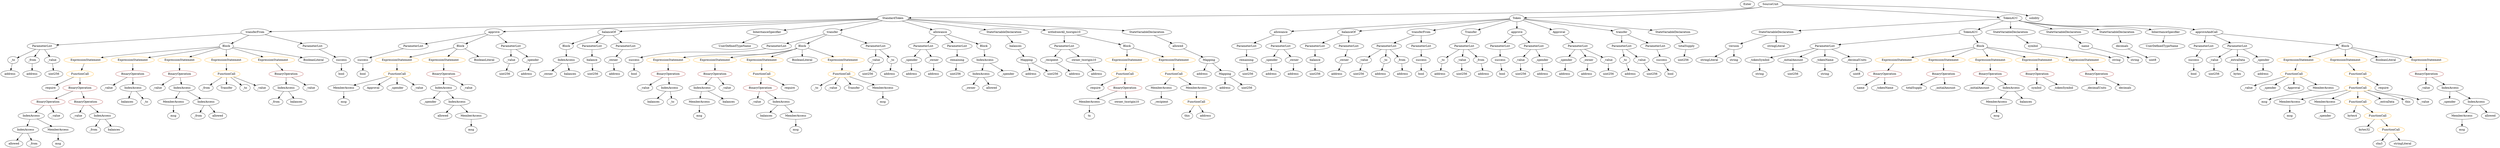 strict digraph {
	graph [bb="0,0,10909,756"];
	node [label="\N"];
	Enter	[height=0.5,
		pos="7653.6,738",
		width=0.83628];
	IndexAccess_Unnamed_1	[color=black,
		height=0.5,
		label=IndexAccess,
		pos="3063.6,306",
		width=1.6402];
	MemberAccess_Unnamed_1	[color=black,
		height=0.5,
		label=MemberAccess,
		pos="3052.6,234",
		width=1.9174];
	IndexAccess_Unnamed_1 -> MemberAccess_Unnamed_1	[pos="e,3055.3,252.1 3060.9,287.7 3059.7,280.32 3058.3,271.52 3057,263.25"];
	Identifier_balances_1	[color=black,
		height=0.5,
		label=balances,
		pos="3182.6,234",
		width=1.1828];
	IndexAccess_Unnamed_1 -> Identifier_balances_1	[pos="e,3158.7,249.07 3090,289.46 3107.3,279.27 3130.2,265.84 3148.8,254.87"];
	ElementaryTypeName_bool_1	[color=black,
		height=0.5,
		label=bool,
		pos="6216.6,378",
		width=0.76697];
	FunctionDefinition_transferFrom_1	[color=black,
		height=0.5,
		label=transferFrom,
		pos="1106.6,594",
		width=1.6402];
	ParameterList_Unnamed_15	[color=black,
		height=0.5,
		label=ParameterList,
		pos="182.59,522",
		width=1.7095];
	FunctionDefinition_transferFrom_1 -> ParameterList_Unnamed_15	[pos="e,241.75,527.48 1049.8,588.7 888.85,576.5 429.57,541.71 252.97,528.33"];
	Block_Unnamed_2	[color=black,
		height=0.5,
		label=Block,
		pos="984.59,522",
		width=0.90558];
	FunctionDefinition_transferFrom_1 -> Block_Unnamed_2	[pos="e,1006.4,535.52 1079.8,577.64 1061.1,566.88 1035.9,552.45 1016.2,541.13"];
	ParameterList_Unnamed_16	[color=black,
		height=0.5,
		label=ParameterList,
		pos="1350.6,522",
		width=1.7095];
	FunctionDefinition_transferFrom_1 -> ParameterList_Unnamed_16	[pos="e,1308,535.23 1148.5,580.97 1189.6,569.18 1252.4,551.18 1297,538.37"];
	VariableDeclaration_decimals	[color=black,
		height=0.5,
		label=decimals,
		pos="9272.6,522",
		width=1.1967];
	ElementaryTypeName_uint8	[color=black,
		height=0.5,
		label=uint8,
		pos="9403.6,450",
		width=0.7947];
	VariableDeclaration_decimals -> ElementaryTypeName_uint8	[pos="e,9382.5,462.26 9298.5,507.17 9319.7,495.82 9349.9,479.71 9372.4,467.65"];
	Identifier_require_2	[color=black,
		height=0.5,
		label=require,
		pos="211.59,306",
		width=1.0026];
	Identifier__from_4	[color=black,
		height=0.5,
		label=_from,
		pos="908.59,306",
		width=0.93331];
	FunctionDefinition_approve_1	[color=black,
		height=0.5,
		label=approve,
		pos="2148.6,594",
		width=1.1412];
	ParameterList_Unnamed_20	[color=black,
		height=0.5,
		label=ParameterList,
		pos="1789.6,522",
		width=1.7095];
	FunctionDefinition_approve_1 -> ParameterList_Unnamed_20	[pos="e,1839.9,532.81 2111.5,585.77 2049.9,573.76 1925.9,549.57 1851,534.98"];
	Block_Unnamed_4	[color=black,
		height=0.5,
		label=Block,
		pos="2004.6,522",
		width=0.90558];
	FunctionDefinition_approve_1 -> Block_Unnamed_4	[pos="e,2028.3,534.54 2121.8,580 2098.4,568.58 2064.1,551.91 2038.6,539.55"];
	ParameterList_Unnamed_19	[color=black,
		height=0.5,
		label=ParameterList,
		pos="2220.6,522",
		width=1.7095];
	FunctionDefinition_approve_1 -> ParameterList_Unnamed_19	[pos="e,2203.6,539.55 2164.9,577.12 2173.9,568.36 2185.3,557.29 2195.4,547.45"];
	stringLiteral_Unnamed	[color=black,
		height=0.5,
		label=stringLiteral,
		pos="7513.6,450",
		width=1.5016];
	ParameterList_Unnamed_13	[color=black,
		height=0.5,
		label=ParameterList,
		pos="3370.6,522",
		width=1.7095];
	Parameter_success_3	[color=black,
		height=0.5,
		label=success,
		pos="2774.6,450",
		width=1.1135];
	ParameterList_Unnamed_13 -> Parameter_success_3	[pos="e,2804.4,462.5 3326.1,509.21 3317.4,507.21 3308.2,505.35 3299.6,504 3090.4,471.25 3032,510.41 2824.6,468 2821.6,467.38 2818.5,466.64 \
2815.4,465.81"];
	ElementaryTypeName_address_1	[color=black,
		height=0.5,
		label=address,
		pos="7144.6,378",
		width=1.0996];
	Parameter__to_3	[color=black,
		height=0.5,
		label=_to,
		pos="50.587,450",
		width=0.75];
	ElementaryTypeName_address_16	[color=black,
		height=0.5,
		label=address,
		pos="39.587,378",
		width=1.0996];
	Parameter__to_3 -> ElementaryTypeName_address_16	[pos="e,42.275,396.1 47.868,431.7 46.709,424.32 45.327,415.52 44.026,407.25"];
	ParameterList_Unnamed_25	[color=black,
		height=0.5,
		label=ParameterList,
		pos="9629.6,522",
		width=1.7095];
	Parameter_success_6	[color=black,
		height=0.5,
		label=success,
		pos="9574.6,450",
		width=1.1135];
	ParameterList_Unnamed_25 -> Parameter_success_6	[pos="e,9587.4,467.31 9616.3,504.05 9609.7,495.68 9601.6,485.4 9594.3,476.13"];
	Identifier_name	[color=black,
		height=0.5,
		label=name,
		pos="8160.6,306",
		width=0.83628];
	UserDefinedTypeName_Unnamed	[color=black,
		height=0.5,
		label=UserDefinedTypeName,
		pos="3192.6,522",
		width=2.7214];
	StateVariableDeclaration_Unnamed_6	[color=black,
		height=0.5,
		label=StateVariableDeclaration,
		pos="7805.6,594",
		width=2.8184];
	VariableDeclaration_version	[color=black,
		height=0.5,
		label=version,
		pos="7616.6,522",
		width=1.0442];
	StateVariableDeclaration_Unnamed_6 -> VariableDeclaration_version	[pos="e,7645.7,533.77 7763.2,577.29 7731.1,565.43 7687.5,549.26 7656.2,537.66"];
	stringLiteral_Unnamed_1	[color=black,
		height=0.5,
		label=stringLiteral,
		pos="7805.6,522",
		width=1.5016];
	StateVariableDeclaration_Unnamed_6 -> stringLiteral_Unnamed_1	[pos="e,7805.6,540.1 7805.6,575.7 7805.6,568.41 7805.6,559.73 7805.6,551.54"];
	ExpressionStatement_Unnamed_19	[color=orange,
		height=0.5,
		label=ExpressionStatement,
		pos="10037,450",
		width=2.458];
	FunctionCall_Unnamed_8	[color=orange,
		height=0.5,
		label=FunctionCall,
		pos="10004,378",
		width=1.6125];
	ExpressionStatement_Unnamed_19 -> FunctionCall_Unnamed_8	[pos="e,10012,396.1 10028,431.7 10025,424.07 10021,414.92 10017,406.4"];
	ExpressionStatement_Unnamed_6	[color=orange,
		height=0.5,
		label=ExpressionStatement,
		pos="376.59,450",
		width=2.458];
	FunctionCall_Unnamed_5	[color=orange,
		height=0.5,
		label=FunctionCall,
		pos="345.59,378",
		width=1.6125];
	ExpressionStatement_Unnamed_6 -> FunctionCall_Unnamed_5	[pos="e,353.16,396.1 368.92,431.7 365.55,424.07 361.49,414.92 357.72,406.4"];
	BinaryOperation_Unnamed_8	[color=brown,
		height=0.5,
		label=BinaryOperation,
		pos="1281.6,378",
		width=1.9867];
	IndexAccess_Unnamed_7	[color=black,
		height=0.5,
		label=IndexAccess,
		pos="1281.6,306",
		width=1.6402];
	BinaryOperation_Unnamed_8 -> IndexAccess_Unnamed_7	[pos="e,1281.6,324.1 1281.6,359.7 1281.6,352.41 1281.6,343.73 1281.6,335.54"];
	Identifier__value_7	[color=black,
		height=0.5,
		label=_value,
		pos="1393.6,306",
		width=0.96103];
	BinaryOperation_Unnamed_8 -> Identifier__value_7	[pos="e,1372.3,320.33 1307.6,360.76 1324,350.5 1345.3,337.18 1362.6,326.37"];
	FunctionDefinition_TokenAUC	[color=black,
		height=0.5,
		label=TokenAUC,
		pos="8634.6,594",
		width=1.5016];
	ParameterList_Unnamed_23	[color=black,
		height=0.5,
		label=ParameterList,
		pos="8018.6,522",
		width=1.7095];
	FunctionDefinition_TokenAUC -> ParameterList_Unnamed_23	[pos="e,8074.9,529.4 8583.9,587.24 8473.4,574.68 8210.6,544.82 8086.2,530.68"];
	Block_Unnamed_6	[color=black,
		height=0.5,
		label=Block,
		pos="8675.6,522",
		width=0.90558];
	FunctionDefinition_TokenAUC -> Block_Unnamed_6	[pos="e,8666,539.31 8644.5,576.05 8649.3,567.94 8655.1,558.04 8660.4,549.01"];
	BinaryOperation_Unnamed_10	[color=brown,
		height=0.5,
		label=BinaryOperation,
		pos="1967.6,378",
		width=1.9867];
	IndexAccess_Unnamed_11	[color=black,
		height=0.5,
		label=IndexAccess,
		pos="1967.6,306",
		width=1.6402];
	BinaryOperation_Unnamed_10 -> IndexAccess_Unnamed_11	[pos="e,1967.6,324.1 1967.6,359.7 1967.6,352.41 1967.6,343.73 1967.6,335.54"];
	Identifier__value_10	[color=black,
		height=0.5,
		label=_value,
		pos="2079.6,306",
		width=0.96103];
	BinaryOperation_Unnamed_10 -> Identifier__value_10	[pos="e,2058.3,320.33 1993.6,360.76 2010,350.5 2031.3,337.18 2048.6,326.37"];
	ElementaryTypeName_address_23	[color=black,
		height=0.5,
		label=address,
		pos="5355.6,306",
		width=1.0996];
	ElementaryTypeName_bool_3	[color=black,
		height=0.5,
		label=bool,
		pos="2774.6,378",
		width=0.76697];
	Parameter_success_3 -> ElementaryTypeName_bool_3	[pos="e,2774.6,396.1 2774.6,431.7 2774.6,424.41 2774.6,415.73 2774.6,407.54"];
	Block_Unnamed_3	[color=black,
		height=0.5,
		label=Block,
		pos="2467.6,522",
		width=0.90558];
	IndexAccess_Unnamed_10	[color=black,
		height=0.5,
		label=IndexAccess,
		pos="2466.6,450",
		width=1.6402];
	Block_Unnamed_3 -> IndexAccess_Unnamed_10	[pos="e,2466.8,468.1 2467.3,503.7 2467.2,496.41 2467.1,487.73 2467,479.54"];
	ParameterList_Unnamed_2	[color=black,
		height=0.5,
		label=ParameterList,
		pos="7131.6,522",
		width=1.7095];
	Parameter__to	[color=black,
		height=0.5,
		label=_to,
		pos="7134.6,450",
		width=0.75];
	ParameterList_Unnamed_2 -> Parameter__to	[pos="e,7133.9,468.1 7132.3,503.7 7132.6,496.41 7133,487.73 7133.4,479.54"];
	Parameter__value	[color=black,
		height=0.5,
		label=_value,
		pos="7214.6,450",
		width=0.96103];
	ParameterList_Unnamed_2 -> Parameter__value	[pos="e,7196.9,465.95 7150.8,504.76 7161.9,495.43 7176,483.57 7188.1,473.36"];
	ElementaryTypeName_string_2	[color=black,
		height=0.5,
		label=string,
		pos="7616.6,450",
		width=0.864];
	ElementaryTypeName_uint256_14	[color=black,
		height=0.5,
		label=uint256,
		pos="5450.6,306",
		width=1.0442];
	Identifier__to_1	[color=black,
		height=0.5,
		label=_to,
		pos="3544.6,306",
		width=0.75];
	BinaryOperation_Unnamed_14	[color=brown,
		height=0.5,
		label=BinaryOperation,
		pos="9203.6,378",
		width=1.9867];
	Identifier__decimalUnits	[color=black,
		height=0.5,
		label=_decimalUnits,
		pos="9203.6,306",
		width=1.765];
	BinaryOperation_Unnamed_14 -> Identifier__decimalUnits	[pos="e,9203.6,324.1 9203.6,359.7 9203.6,352.41 9203.6,343.73 9203.6,335.54"];
	Identifier_decimals	[color=black,
		height=0.5,
		label=decimals,
		pos="9328.6,306",
		width=1.1967];
	BinaryOperation_Unnamed_14 -> Identifier_decimals	[pos="e,9303.7,320.93 9232,361.12 9250.3,350.86 9274.2,337.44 9293.7,326.53"];
	MemberAccess_Unnamed_7	[color=black,
		height=0.5,
		label=MemberAccess,
		pos="760.59,234",
		width=1.9174];
	Identifier_msg_4	[color=black,
		height=0.5,
		label=msg,
		pos="760.59,162",
		width=0.75];
	MemberAccess_Unnamed_7 -> Identifier_msg_4	[pos="e,760.59,180.1 760.59,215.7 760.59,208.41 760.59,199.73 760.59,191.54"];
	Identifier_msg	[color=black,
		height=0.5,
		label=msg,
		pos="3469.6,90",
		width=0.75];
	ElementaryTypeName_string	[color=black,
		height=0.5,
		label=string,
		pos="9325.6,450",
		width=0.864];
	Parameter__value_1	[color=black,
		height=0.5,
		label=_value,
		pos="5953.6,450",
		width=0.96103];
	ElementaryTypeName_uint256_3	[color=black,
		height=0.5,
		label=uint256,
		pos="5939.6,378",
		width=1.0442];
	Parameter__value_1 -> ElementaryTypeName_uint256_3	[pos="e,5943,396.1 5950.1,431.7 5948.7,424.32 5946.9,415.52 5945.2,407.25"];
	ElementaryTypeName_bool_4	[color=black,
		height=0.5,
		label=bool,
		pos="1472.6,378",
		width=0.76697];
	Identifier__value_13	[color=black,
		height=0.5,
		label=_value,
		pos="9796.6,306",
		width=0.96103];
	FunctionCall_Unnamed_8 -> Identifier__value_13	[pos="e,9823.5,317.66 9963.5,364.64 9930.4,354.26 9882.2,338.8 9840.6,324 9838.5,323.26 9836.4,322.49 9834.2,321.69"];
	Identifier__spender_4	[color=black,
		height=0.5,
		label=_spender,
		pos="9894.6,306",
		width=1.2521];
	FunctionCall_Unnamed_8 -> Identifier__spender_4	[pos="e,9917.5,321.7 9979.1,361.29 9963.7,351.38 9943.6,338.48 9926.9,327.74"];
	Identifier_Approval_1	[color=black,
		height=0.5,
		label=Approval,
		pos="10004,306",
		width=1.266];
	FunctionCall_Unnamed_8 -> Identifier_Approval_1	[pos="e,10004,324.1 10004,359.7 10004,352.41 10004,343.73 10004,335.54"];
	MemberAccess_Unnamed_12	[color=black,
		height=0.5,
		label=MemberAccess,
		pos="10137,306",
		width=1.9174];
	FunctionCall_Unnamed_8 -> MemberAccess_Unnamed_12	[pos="e,10107,322.48 10032,361.98 10051,352.02 10076,338.8 10097,327.82"];
	ParameterList_Unnamed_21	[color=black,
		height=0.5,
		label=ParameterList,
		pos="4028.6,522",
		width=1.7095];
	Parameter__spender_3	[color=black,
		height=0.5,
		label=_spender,
		pos="3964.6,450",
		width=1.2521];
	ParameterList_Unnamed_21 -> Parameter__spender_3	[pos="e,3979.2,466.99 4013.4,504.41 4005.5,495.74 3995.6,484.97 3986.9,475.38"];
	Parameter__owner_3	[color=black,
		height=0.5,
		label=_owner,
		pos="4066.6,450",
		width=1.0719];
	ParameterList_Unnamed_21 -> Parameter__owner_3	[pos="e,4057.5,467.79 4037.8,504.05 4042.1,496.14 4047.3,486.54 4052.1,477.69"];
	FunctionDefinition_balanceOf_1	[color=black,
		height=0.5,
		label=balanceOf,
		pos="2651.6,594",
		width=1.3491];
	FunctionDefinition_balanceOf_1 -> Block_Unnamed_3	[pos="e,2493.5,533.32 2618.2,580.63 2589.6,569.99 2547.3,554.16 2510.6,540 2508.4,539.17 2506.2,538.3 2504,537.43"];
	ParameterList_Unnamed_18	[color=black,
		height=0.5,
		label=ParameterList,
		pos="2581.6,522",
		width=1.7095];
	FunctionDefinition_balanceOf_1 -> ParameterList_Unnamed_18	[pos="e,2598.2,539.63 2635.4,576.76 2626.7,568.14 2616,557.36 2606.3,547.73"];
	ParameterList_Unnamed_17	[color=black,
		height=0.5,
		label=ParameterList,
		pos="2722.6,522",
		width=1.7095];
	FunctionDefinition_balanceOf_1 -> ParameterList_Unnamed_17	[pos="e,2705.7,539.63 2668.1,576.76 2676.9,568.06 2688,557.15 2697.8,547.43"];
	ParameterList_Unnamed_4	[color=black,
		height=0.5,
		label=ParameterList,
		pos="6037.6,522",
		width=1.7095];
	ParameterList_Unnamed_4 -> Parameter__value_1	[pos="e,5971.2,465.72 6018.1,504.76 6006.7,495.27 5992.2,483.17 5979.8,472.85"];
	Parameter__to_1	[color=black,
		height=0.5,
		label=_to,
		pos="6037.6,450",
		width=0.75];
	ParameterList_Unnamed_4 -> Parameter__to_1	[pos="e,6037.6,468.1 6037.6,503.7 6037.6,496.41 6037.6,487.73 6037.6,479.54"];
	Parameter__from	[color=black,
		height=0.5,
		label=_from,
		pos="6119.6,450",
		width=0.93331];
	ParameterList_Unnamed_4 -> Parameter__from	[pos="e,6102.3,465.72 6056.6,504.76 6067.6,495.37 6081.6,483.41 6093.6,473.15"];
	ParameterList_Unnamed_7	[color=black,
		height=0.5,
		label=ParameterList,
		pos="6562.6,522",
		width=1.7095];
	Parameter_success_2	[color=black,
		height=0.5,
		label=success,
		pos="6562.6,450",
		width=1.1135];
	ParameterList_Unnamed_7 -> Parameter_success_2	[pos="e,6562.6,468.1 6562.6,503.7 6562.6,496.41 6562.6,487.73 6562.6,479.54"];
	ElementaryTypeName_address_3	[color=black,
		height=0.5,
		label=address,
		pos="6034.6,378",
		width=1.0996];
	ExpressionStatement_Unnamed_15	[color=orange,
		height=0.5,
		label=ExpressionStatement,
		pos="8327.6,450",
		width=2.458];
	BinaryOperation_Unnamed_13	[color=brown,
		height=0.5,
		label=BinaryOperation,
		pos="8271.6,378",
		width=1.9867];
	ExpressionStatement_Unnamed_15 -> BinaryOperation_Unnamed_13	[pos="e,8285,395.79 8314,432.05 8307.4,423.8 8299.3,413.7 8292,404.54"];
	VariableDeclaration_allowed	[color=black,
		height=0.5,
		label=allowed,
		pos="5138.6,522",
		width=1.0858];
	Mapping_Unnamed_1	[color=black,
		height=0.5,
		label=Mapping,
		pos="5265.6,450",
		width=1.2105];
	VariableDeclaration_allowed -> Mapping_Unnamed_1	[pos="e,5240.3,464.93 5163.1,507.5 5182.2,496.99 5208.9,482.24 5230.3,470.45"];
	Parameter__recipient	[color=black,
		height=0.5,
		label=_recipient,
		pos="4597.6,450",
		width=1.3076];
	ElementaryTypeName_address_12	[color=black,
		height=0.5,
		label=address,
		pos="4686.6,378",
		width=1.0996];
	Parameter__recipient -> ElementaryTypeName_address_12	[pos="e,4667.5,394.01 4617.3,433.46 4629.5,423.91 4645.2,411.51 4658.7,400.96"];
	Identifier__value	[color=black,
		height=0.5,
		label=_value,
		pos="3292.6,234",
		width=0.96103];
	Parameter_success	[color=black,
		height=0.5,
		label=success,
		pos="7307.6,450",
		width=1.1135];
	ElementaryTypeName_bool	[color=black,
		height=0.5,
		label=bool,
		pos="7322.6,378",
		width=0.76697];
	Parameter_success -> ElementaryTypeName_bool	[pos="e,7318.9,396.1 7311.3,431.7 7312.9,424.32 7314.8,415.52 7316.5,407.25"];
	FunctionCall_Unnamed_10	[color=orange,
		height=0.5,
		label=FunctionCall,
		pos="10283,306",
		width=1.6125];
	MemberAccess_Unnamed_14	[color=black,
		height=0.5,
		label=MemberAccess,
		pos="9981.6,234",
		width=1.9174];
	FunctionCall_Unnamed_10 -> MemberAccess_Unnamed_14	[pos="e,10033,246.37 10239,293.89 10231,291.9 10222,289.86 10215,288 10157,274.25 10091,259.36 10044,248.87"];
	MemberAccess_Unnamed_13	[color=black,
		height=0.5,
		label=MemberAccess,
		pos="10138,234",
		width=1.9174];
	FunctionCall_Unnamed_10 -> MemberAccess_Unnamed_13	[pos="e,10169,250.38 10252,290.33 10231,280.17 10203,266.53 10180,255.33"];
	FunctionCall_Unnamed_11	[color=orange,
		height=0.5,
		label=FunctionCall,
		pos="10283,234",
		width=1.6125];
	FunctionCall_Unnamed_10 -> FunctionCall_Unnamed_11	[pos="e,10283,252.1 10283,287.7 10283,280.41 10283,271.73 10283,263.54"];
	Identifier__extraData	[color=black,
		height=0.5,
		label=_extraData,
		pos="10410,234",
		width=1.4046];
	FunctionCall_Unnamed_10 -> Identifier__extraData	[pos="e,10383,249.68 10310,289.81 10329,279.68 10353,266.24 10373,255.2"];
	Identifier_this_1	[color=black,
		height=0.5,
		label=this,
		pos="10506,234",
		width=0.75];
	FunctionCall_Unnamed_10 -> Identifier_this_1	[pos="e,10485,245.66 10326,293.6 10373,281.2 10443,261.83 10470,252 10471,251.42 10473,250.81 10474,250.17"];
	Identifier__value_14	[color=black,
		height=0.5,
		label=_value,
		pos="10586,234",
		width=0.96103];
	FunctionCall_Unnamed_10 -> Identifier__value_14	[pos="e,10559,246.05 10326,293.62 10334,291.66 10342,289.7 10350,288 10434,269.31 10458,275.74 10542,252 10544,251.35 10546,250.63 10549,\
249.87"];
	ExpressionStatement_Unnamed_7	[color=orange,
		height=0.5,
		label=ExpressionStatement,
		pos="587.59,450",
		width=2.458];
	BinaryOperation_Unnamed_7	[color=brown,
		height=0.5,
		label=BinaryOperation,
		pos="573.59,378",
		width=1.9867];
	ExpressionStatement_Unnamed_7 -> BinaryOperation_Unnamed_7	[pos="e,577.01,396.1 584.13,431.7 582.65,424.32 580.89,415.52 579.24,407.25"];
	ElementaryTypeName_uint256_2	[color=black,
		height=0.5,
		label=uint256,
		pos="7239.6,378",
		width=1.0442];
	ExpressionStatement_Unnamed_9	[color=orange,
		height=0.5,
		label=ExpressionStatement,
		pos="789.59,450",
		width=2.458];
	BinaryOperation_Unnamed_9	[color=brown,
		height=0.5,
		label=BinaryOperation,
		pos="789.59,378",
		width=1.9867];
	ExpressionStatement_Unnamed_9 -> BinaryOperation_Unnamed_9	[pos="e,789.59,396.1 789.59,431.7 789.59,424.41 789.59,415.73 789.59,407.54"];
	ParameterList_Unnamed_3	[color=black,
		height=0.5,
		label=ParameterList,
		pos="7272.6,522",
		width=1.7095];
	ParameterList_Unnamed_3 -> Parameter_success	[pos="e,7299.3,467.62 7281.2,503.7 7285.2,495.87 7289.9,486.44 7294.2,477.73"];
	FunctionCall_Unnamed_2	[color=orange,
		height=0.5,
		label=FunctionCall,
		pos="4913.6,378",
		width=1.6125];
	Identifier_require_1	[color=black,
		height=0.5,
		label=require,
		pos="4787.6,306",
		width=1.0026];
	FunctionCall_Unnamed_2 -> Identifier_require_1	[pos="e,4811.1,320.04 4886.2,361.81 4867.1,351.15 4841.3,336.83 4820.9,325.5"];
	BinaryOperation_Unnamed_3	[color=brown,
		height=0.5,
		label=BinaryOperation,
		pos="4913.6,306",
		width=1.9867];
	FunctionCall_Unnamed_2 -> BinaryOperation_Unnamed_3	[pos="e,4913.6,324.1 4913.6,359.7 4913.6,352.41 4913.6,343.73 4913.6,335.54"];
	IndexAccess_Unnamed_4	[color=black,
		height=0.5,
		label=IndexAccess,
		pos="121.59,162",
		width=1.6402];
	IndexAccess_Unnamed_5	[color=black,
		height=0.5,
		label=IndexAccess,
		pos="96.587,90",
		width=1.6402];
	IndexAccess_Unnamed_4 -> IndexAccess_Unnamed_5	[pos="e,102.7,108.1 115.41,143.7 112.71,136.15 109.49,127.12 106.47,118.68"];
	MemberAccess_Unnamed_6	[color=black,
		height=0.5,
		label=MemberAccess,
		pos="242.59,90",
		width=1.9174];
	IndexAccess_Unnamed_4 -> MemberAccess_Unnamed_6	[pos="e,215.26,106.81 148.14,145.64 164.93,135.93 186.87,123.23 205.38,112.52"];
	Identifier_Transfer_1	[color=black,
		height=0.5,
		label=Transfer,
		pos="1002.6,306",
		width=1.1689];
	Identifier_require_3	[color=black,
		height=0.5,
		label=require,
		pos="10395,306",
		width=1.0026];
	Identifier__spender	[color=black,
		height=0.5,
		label=_spender,
		pos="1906.6,234",
		width=1.2521];
	ElementaryTypeName_bytes	[color=black,
		height=0.5,
		label=bytes,
		pos="9770.6,378",
		width=0.85014];
	VariableDeclaration_symbol	[color=black,
		height=0.5,
		label=symbol,
		pos="8880.6,522",
		width=1.0581];
	ElementaryTypeName_string_1	[color=black,
		height=0.5,
		label=string,
		pos="9245.6,450",
		width=0.864];
	VariableDeclaration_symbol -> ElementaryTypeName_string_1	[pos="e,9221.6,462.01 8917.6,517.75 8978.5,511.79 9102.9,496.98 9204.6,468 9206.7,467.4 9208.8,466.72 9211,465.99"];
	Parameter__tokenSymbol	[color=black,
		height=0.5,
		label=_tokenSymbol,
		pos="7730.6,450",
		width=1.8065];
	ElementaryTypeName_string_4	[color=black,
		height=0.5,
		label=string,
		pos="7730.6,378",
		width=0.864];
	Parameter__tokenSymbol -> ElementaryTypeName_string_4	[pos="e,7730.6,396.1 7730.6,431.7 7730.6,424.41 7730.6,415.73 7730.6,407.54"];
	Identifier_msg_10	[color=black,
		height=0.5,
		label=msg,
		pos="9981.6,162",
		width=0.75];
	MemberAccess_Unnamed_14 -> Identifier_msg_10	[pos="e,9981.6,180.1 9981.6,215.7 9981.6,208.41 9981.6,199.73 9981.6,191.54"];
	Identifier_allowed	[color=black,
		height=0.5,
		label=allowed,
		pos="39.587,18",
		width=1.0858];
	ParameterList_Unnamed_22	[color=black,
		height=0.5,
		label=ParameterList,
		pos="4169.6,522",
		width=1.7095];
	Parameter_remaining_1	[color=black,
		height=0.5,
		label=remaining,
		pos="4169.6,450",
		width=1.2798];
	ParameterList_Unnamed_22 -> Parameter_remaining_1	[pos="e,4169.6,468.1 4169.6,503.7 4169.6,496.41 4169.6,487.73 4169.6,479.54"];
	Identifier__from	[color=black,
		height=0.5,
		label=_from,
		pos="403.59,90",
		width=0.93331];
	Parameter_balance	[color=black,
		height=0.5,
		label=balance,
		pos="5753.6,450",
		width=1.0719];
	ElementaryTypeName_uint256_1	[color=black,
		height=0.5,
		label=uint256,
		pos="5749.6,378",
		width=1.0442];
	Parameter_balance -> ElementaryTypeName_uint256_1	[pos="e,5750.6,396.1 5752.6,431.7 5752.2,424.41 5751.7,415.73 5751.2,407.54"];
	Identifier_balances_2	[color=black,
		height=0.5,
		label=balances,
		pos="2842.6,234",
		width=1.1828];
	ElementaryTypeName_bytes4	[color=black,
		height=0.5,
		label=bytes4,
		pos="10260,162",
		width=0.97489];
	Parameter_success_4	[color=black,
		height=0.5,
		label=success,
		pos="1472.6,450",
		width=1.1135];
	Parameter_success_4 -> ElementaryTypeName_bool_4	[pos="e,1472.6,396.1 1472.6,431.7 1472.6,424.41 1472.6,415.73 1472.6,407.54"];
	Block_Unnamed	[color=black,
		height=0.5,
		label=Block,
		pos="3482.6,522",
		width=0.90558];
	ExpressionStatement_Unnamed_2	[color=orange,
		height=0.5,
		label=ExpressionStatement,
		pos="2921.6,450",
		width=2.458];
	Block_Unnamed -> ExpressionStatement_Unnamed_2	[pos="e,2985.3,462.87 3458.3,509.49 3452.9,507.34 3447.1,505.35 3441.6,504 3258.7,459.42 3206.3,492.11 3019.6,468 3012.1,467.03 3004.3,\
465.9 2996.6,464.69"];
	ExpressionStatement_Unnamed_1	[color=orange,
		height=0.5,
		label=ExpressionStatement,
		pos="3116.6,450",
		width=2.458];
	Block_Unnamed -> ExpressionStatement_Unnamed_1	[pos="e,3181.9,462.47 3458.2,509.79 3452.8,507.62 3447.1,505.55 3441.6,504 3343.3,476.24 3315.4,484.73 3214.6,468 3207.7,466.85 3200.5,\
465.63 3193.2,464.41"];
	ExpressionStatement_Unnamed	[color=orange,
		height=0.5,
		label=ExpressionStatement,
		pos="3311.6,450",
		width=2.458];
	Block_Unnamed -> ExpressionStatement_Unnamed	[pos="e,3350,466.59 3457,510.37 3451.9,508.25 3446.6,506.05 3441.6,504 3414.8,492.98 3384.8,480.76 3360.4,470.84"];
	BooleanLiteral_Unnamed	[color=black,
		height=0.5,
		label=BooleanLiteral,
		pos="3482.6,450",
		width=1.7788];
	Block_Unnamed -> BooleanLiteral_Unnamed	[pos="e,3482.6,468.1 3482.6,503.7 3482.6,496.41 3482.6,487.73 3482.6,479.54"];
	ExpressionStatement_Unnamed_3	[color=orange,
		height=0.5,
		label=ExpressionStatement,
		pos="3653.6,450",
		width=2.458];
	Block_Unnamed -> ExpressionStatement_Unnamed_3	[pos="e,3615.4,466.62 3508.2,510.52 3533.7,500.07 3573.6,483.76 3605.1,470.85"];
	ElementaryTypeName_uint256_8	[color=black,
		height=0.5,
		label=uint256,
		pos="3772.6,378",
		width=1.0442];
	ElementaryTypeName_address_13	[color=black,
		height=0.5,
		label=address,
		pos="4783.6,378",
		width=1.0996];
	Parameter__value_3	[color=black,
		height=0.5,
		label=_value,
		pos="3794.6,450",
		width=0.96103];
	Parameter__value_3 -> ElementaryTypeName_uint256_8	[pos="e,3778,396.28 3789.3,432.05 3786.9,424.6 3784.1,415.64 3781.5,407.22"];
	IndexAccess_Unnamed_14	[color=black,
		height=0.5,
		label=IndexAccess,
		pos="4271.6,378",
		width=1.6402];
	Identifier__owner_1	[color=black,
		height=0.5,
		label=_owner,
		pos="4223.6,306",
		width=1.0719];
	IndexAccess_Unnamed_14 -> Identifier__owner_1	[pos="e,4234.8,323.31 4260,360.05 4254.3,351.85 4247.5,341.83 4241.2,332.71"];
	Identifier_allowed_3	[color=black,
		height=0.5,
		label=allowed,
		pos="4319.6,306",
		width=1.0858];
	IndexAccess_Unnamed_14 -> Identifier_allowed_3	[pos="e,4308.4,323.31 4283.2,360.05 4288.8,351.85 4295.7,341.83 4302,332.71"];
	ElementaryTypeName_address_21	[color=black,
		height=0.5,
		label=address,
		pos="4496.6,378",
		width=1.0996];
	Identifier_symbol	[color=black,
		height=0.5,
		label=symbol,
		pos="8935.6,306",
		width=1.0581];
	BinaryOperation_Unnamed_4	[color=brown,
		height=0.5,
		label=BinaryOperation,
		pos="337.59,306",
		width=1.9867];
	BinaryOperation_Unnamed_6	[color=brown,
		height=0.5,
		label=BinaryOperation,
		pos="202.59,234",
		width=1.9867];
	BinaryOperation_Unnamed_4 -> BinaryOperation_Unnamed_6	[pos="e,232.78,250.66 307.29,289.29 288.27,279.43 263.52,266.59 242.86,255.88"];
	BinaryOperation_Unnamed_5	[color=brown,
		height=0.5,
		label=BinaryOperation,
		pos="363.59,234",
		width=1.9867];
	BinaryOperation_Unnamed_4 -> BinaryOperation_Unnamed_5	[pos="e,357.23,252.1 344.01,287.7 346.82,280.15 350.17,271.12 353.31,262.68"];
	VariableDeclaration__spender	[color=black,
		height=0.5,
		label=_spender,
		pos="6861.6,450",
		width=1.2521];
	ElementaryTypeName_address_10	[color=black,
		height=0.5,
		label=address,
		pos="6857.6,378",
		width=1.0996];
	VariableDeclaration__spender -> ElementaryTypeName_address_10	[pos="e,6858.6,396.1 6860.6,431.7 6860.2,424.41 6859.7,415.73 6859.2,407.54"];
	IndexAccess_Unnamed_13	[color=black,
		height=0.5,
		label=IndexAccess,
		pos="4292.6,450",
		width=1.6402];
	IndexAccess_Unnamed_13 -> IndexAccess_Unnamed_14	[pos="e,4276.7,396.1 4287.4,431.7 4285.2,424.24 4282.5,415.32 4280,406.97"];
	Identifier__spender_2	[color=black,
		height=0.5,
		label=_spender,
		pos="4393.6,378",
		width=1.2521];
	IndexAccess_Unnamed_13 -> Identifier__spender_2	[pos="e,4371.8,394.1 4315.5,433.12 4329.5,423.43 4347.5,410.92 4362.7,400.37"];
	ElementaryTypeName_uint256_5	[color=black,
		height=0.5,
		label=uint256,
		pos="5454.6,378",
		width=1.0442];
	Parameter__value_2	[color=black,
		height=0.5,
		label=_value,
		pos="6655.6,450",
		width=0.96103];
	ElementaryTypeName_uint256_4	[color=black,
		height=0.5,
		label=uint256,
		pos="6659.6,378",
		width=1.0442];
	Parameter__value_2 -> ElementaryTypeName_uint256_4	[pos="e,6658.6,396.1 6656.6,431.7 6657,424.41 6657.5,415.73 6658,407.54"];
	Identifier__recipient	[color=black,
		height=0.5,
		label=_recipient,
		pos="5072.6,234",
		width=1.3076];
	Identifier__from_2	[color=black,
		height=0.5,
		label=_from,
		pos="1234.6,234",
		width=0.93331];
	IndexAccess_Unnamed_7 -> Identifier__from_2	[pos="e,1245.5,251.31 1270.2,288.05 1264.7,279.85 1258,269.83 1251.9,260.71"];
	Identifier_balances_5	[color=black,
		height=0.5,
		label=balances,
		pos="1328.6,234",
		width=1.1828];
	IndexAccess_Unnamed_7 -> Identifier_balances_5	[pos="e,1317.3,251.79 1293,288.05 1298.4,279.97 1305,270.12 1311.1,261.11"];
	Identifier__to	[color=black,
		height=0.5,
		label=_to,
		pos="2930.6,234",
		width=0.75];
	Identifier__from_3	[color=black,
		height=0.5,
		label=_from,
		pos="872.59,162",
		width=0.93331];
	Identifier__initialAmount	[color=black,
		height=0.5,
		label=_initialAmount,
		pos="8678.6,306",
		width=1.7927];
	ElementaryTypeName_address_20	[color=black,
		height=0.5,
		label=address,
		pos="3964.6,378",
		width=1.0996];
	Parameter__spender_3 -> ElementaryTypeName_address_20	[pos="e,3964.6,396.1 3964.6,431.7 3964.6,424.41 3964.6,415.73 3964.6,407.54"];
	Parameter_owner_txorigin10	[color=black,
		height=0.5,
		label=owner_txorigin10,
		pos="4738.6,450",
		width=2.0976];
	Parameter_owner_txorigin10 -> ElementaryTypeName_address_13	[pos="e,4772.8,395.79 4749.5,432.05 4754.6,424.06 4760.9,414.33 4766.6,405.4"];
	BinaryOperation_Unnamed	[color=brown,
		height=0.5,
		label=BinaryOperation,
		pos="3308.6,306",
		width=1.9867];
	BinaryOperation_Unnamed -> Identifier__value	[pos="e,3296.5,252.1 3304.6,287.7 3302.9,280.32 3300.9,271.52 3299,263.25"];
	IndexAccess_Unnamed	[color=black,
		height=0.5,
		label=IndexAccess,
		pos="3404.6,234",
		width=1.6402];
	BinaryOperation_Unnamed -> IndexAccess_Unnamed	[pos="e,3382.4,251.15 3330.9,288.76 3343.5,279.58 3359.4,267.94 3373.3,257.84"];
	ElementaryTypeName_bytes32	[color=black,
		height=0.5,
		label=bytes32,
		pos="10313,90",
		width=1.0996];
	StateVariableDeclaration_Unnamed_5	[color=black,
		height=0.5,
		label=StateVariableDeclaration,
		pos="8808.6,594",
		width=2.8184];
	StateVariableDeclaration_Unnamed_5 -> VariableDeclaration_symbol	[pos="e,8864.8,538.36 8826,576.05 8835.3,567.08 8846.7,555.92 8856.8,546.15"];
	Identifier_msg_7	[color=black,
		height=0.5,
		label=msg,
		pos="8755.6,162",
		width=0.75];
	Identifier__value_3	[color=black,
		height=0.5,
		label=_value,
		pos="3624.6,306",
		width=0.96103];
	ExpressionStatement_Unnamed_20	[color=orange,
		height=0.5,
		label=ExpressionStatement,
		pos="10232,450",
		width=2.458];
	FunctionCall_Unnamed_9	[color=orange,
		height=0.5,
		label=FunctionCall,
		pos="10283,378",
		width=1.6125];
	ExpressionStatement_Unnamed_20 -> FunctionCall_Unnamed_9	[pos="e,10270,395.62 10244,431.7 10250,423.61 10257,413.81 10264,404.87"];
	Parameter__to_1 -> ElementaryTypeName_address_3	[pos="e,6035.3,396.1 6036.8,431.7 6036.5,424.41 6036.2,415.73 6035.8,407.54"];
	Identifier_this	[color=black,
		height=0.5,
		label=this,
		pos="5185.6,162",
		width=0.75];
	MemberAccess_Unnamed_9	[color=black,
		height=0.5,
		label=MemberAccess,
		pos="1515.6,306",
		width=1.9174];
	Identifier_msg_6	[color=black,
		height=0.5,
		label=msg,
		pos="1515.6,234",
		width=0.75];
	MemberAccess_Unnamed_9 -> Identifier_msg_6	[pos="e,1515.6,252.1 1515.6,287.7 1515.6,280.41 1515.6,271.73 1515.6,263.54"];
	Identifier__value_4	[color=black,
		height=0.5,
		label=_value,
		pos="332.59,162",
		width=0.96103];
	Identifier__spender_3	[color=black,
		height=0.5,
		label=_spender,
		pos="10685,234",
		width=1.2521];
	Parameter_success_5	[color=black,
		height=0.5,
		label=success,
		pos="1590.6,450",
		width=1.1135];
	ParameterList_Unnamed_20 -> Parameter_success_5	[pos="e,1621.3,461.82 1751.2,507.5 1717.1,495.49 1667.3,477.97 1632.2,465.63"];
	IndexAccess_Unnamed_11 -> Identifier__spender	[pos="e,1920.9,251.47 1953.1,288.41 1945.8,279.95 1936.6,269.49 1928.4,260.08"];
	IndexAccess_Unnamed_12	[color=black,
		height=0.5,
		label=IndexAccess,
		pos="2028.6,234",
		width=1.6402];
	IndexAccess_Unnamed_11 -> IndexAccess_Unnamed_12	[pos="e,2014.2,251.47 1982,288.41 1989.4,279.95 1998.5,269.49 2006.7,260.08"];
	Parameter__spender_1	[color=black,
		height=0.5,
		label=_spender,
		pos="5556.6,450",
		width=1.2521];
	ElementaryTypeName_address_6	[color=black,
		height=0.5,
		label=address,
		pos="5556.6,378",
		width=1.0996];
	Parameter__spender_1 -> ElementaryTypeName_address_6	[pos="e,5556.6,396.1 5556.6,431.7 5556.6,424.41 5556.6,415.73 5556.6,407.54"];
	MemberAccess_Unnamed_4	[color=black,
		height=0.5,
		label=MemberAccess,
		pos="5072.6,306",
		width=1.9174];
	MemberAccess_Unnamed_4 -> Identifier__recipient	[pos="e,5072.6,252.1 5072.6,287.7 5072.6,280.41 5072.6,271.73 5072.6,263.54"];
	IndexAccess_Unnamed_9	[color=black,
		height=0.5,
		label=IndexAccess,
		pos="906.59,234",
		width=1.6402];
	IndexAccess_Unnamed_9 -> Identifier__from_3	[pos="e,880.66,179.62 898.18,215.7 894.38,207.87 889.8,198.44 885.57,189.73"];
	Identifier_allowed_1	[color=black,
		height=0.5,
		label=allowed,
		pos="963.59,162",
		width=1.0858];
	IndexAccess_Unnamed_9 -> Identifier_allowed_1	[pos="e,950.31,179.31 920.39,216.05 927.21,207.68 935.57,197.4 943.12,188.13"];
	Identifier__value_12	[color=black,
		height=0.5,
		label=_value,
		pos="10574,306",
		width=0.96103];
	ExpressionStatement_Unnamed_4	[color=orange,
		height=0.5,
		label=ExpressionStatement,
		pos="4920.6,450",
		width=2.458];
	ExpressionStatement_Unnamed_4 -> FunctionCall_Unnamed_2	[pos="e,4915.3,396.1 4918.9,431.7 4918.1,424.41 4917.3,415.73 4916.4,407.54"];
	InheritanceSpecifier_Unnamed	[color=black,
		height=0.5,
		label=InheritanceSpecifier,
		pos="3334.6,594",
		width=2.3333];
	InheritanceSpecifier_Unnamed -> UserDefinedTypeName_Unnamed	[pos="e,3225.5,539.23 3302,576.94 3282.3,567.23 3257,554.73 3235.6,544.21"];
	FunctionCall_Unnamed_6	[color=orange,
		height=0.5,
		label=FunctionCall,
		pos="1002.6,378",
		width=1.6125];
	FunctionCall_Unnamed_6 -> Identifier__from_4	[pos="e,927.6,321.16 981.26,361.12 968.02,351.26 950.85,338.47 936.53,327.81"];
	FunctionCall_Unnamed_6 -> Identifier_Transfer_1	[pos="e,1002.6,324.1 1002.6,359.7 1002.6,352.41 1002.6,343.73 1002.6,335.54"];
	Identifier__to_3	[color=black,
		height=0.5,
		label=_to,
		pos="1089.6,306",
		width=0.75];
	FunctionCall_Unnamed_6 -> Identifier__to_3	[pos="e,1072.7,320.56 1022.8,360.76 1035.1,350.85 1050.9,338.09 1064.1,327.49"];
	Identifier__value_9	[color=black,
		height=0.5,
		label=_value,
		pos="1169.6,306",
		width=0.96103];
	FunctionCall_Unnamed_6 -> Identifier__value_9	[pos="e,1143.1,318.1 1036,363 1063.9,351.29 1103.7,334.6 1132.6,322.49"];
	Identifier__value_6	[color=black,
		height=0.5,
		label=_value,
		pos="461.59,306",
		width=0.96103];
	Parameter__value_5	[color=black,
		height=0.5,
		label=_value,
		pos="2220.6,450",
		width=0.96103];
	ElementaryTypeName_uint256_11	[color=black,
		height=0.5,
		label=uint256,
		pos="2200.6,378",
		width=1.0442];
	Parameter__value_5 -> ElementaryTypeName_uint256_11	[pos="e,2205.5,396.1 2215.6,431.7 2213.5,424.24 2211,415.32 2208.6,406.97"];
	ExpressionStatement_Unnamed_10	[color=orange,
		height=0.5,
		label=ExpressionStatement,
		pos="984.59,450",
		width=2.458];
	ExpressionStatement_Unnamed_10 -> FunctionCall_Unnamed_6	[pos="e,998.19,396.1 989.04,431.7 990.93,424.32 993.19,415.52 995.32,407.25"];
	FunctionDefinition_transfer_1	[color=black,
		height=0.5,
		label=transfer,
		pos="3618.6,594",
		width=1.0719];
	FunctionDefinition_transfer_1 -> ParameterList_Unnamed_13	[pos="e,3413.9,535.21 3586.2,583.85 3545.2,572.27 3473.9,552.17 3424.6,538.26"];
	FunctionDefinition_transfer_1 -> Block_Unnamed	[pos="e,3505.9,535 3593.3,580 3571.5,568.77 3539.8,552.46 3515.9,540.16"];
	ParameterList_Unnamed_12	[color=black,
		height=0.5,
		label=ParameterList,
		pos="3794.6,522",
		width=1.7095];
	FunctionDefinition_transfer_1 -> ParameterList_Unnamed_12	[pos="e,3759.3,537.05 3647.3,581.6 3674.7,570.67 3716.7,553.99 3748.8,541.22"];
	ElementaryTypeName_uint256_16	[color=black,
		height=0.5,
		label=uint256,
		pos="9667.6,378",
		width=1.0442];
	Parameter__from_1	[color=black,
		height=0.5,
		label=_from,
		pos="138.59,450",
		width=0.93331];
	ElementaryTypeName_address_15	[color=black,
		height=0.5,
		label=address,
		pos="136.59,378",
		width=1.0996];
	Parameter__from_1 -> ElementaryTypeName_address_15	[pos="e,137.08,396.1 138.09,431.7 137.88,424.41 137.64,415.73 137.4,407.54"];
	Block_Unnamed_5	[color=black,
		height=0.5,
		label=Block,
		pos="4286.6,522",
		width=0.90558];
	Block_Unnamed_5 -> IndexAccess_Unnamed_13	[pos="e,4291.1,468.1 4288.1,503.7 4288.7,496.41 4289.4,487.73 4290.1,479.54"];
	FunctionCall_Unnamed_5 -> Identifier_require_2	[pos="e,235.8,319.65 316.84,361.98 295.99,351.09 267.72,336.32 245.72,324.83"];
	FunctionCall_Unnamed_5 -> BinaryOperation_Unnamed_4	[pos="e,339.54,324.1 343.61,359.7 342.78,352.41 341.78,343.73 340.85,335.54"];
	ParameterList_Unnamed_15 -> Parameter__to_3	[pos="e,71.403,462.04 153.94,505.81 132.57,494.48 103.41,479.01 81.504,467.4"];
	ParameterList_Unnamed_15 -> Parameter__from_1	[pos="e,148.84,467.31 171.94,504.05 166.84,495.94 160.61,486.04 154.93,477.01"];
	Parameter__value_4	[color=black,
		height=0.5,
		label=_value,
		pos="227.59,450",
		width=0.96103];
	ParameterList_Unnamed_15 -> Parameter__value_4	[pos="e,217.1,467.31 193.48,504.05 198.75,495.85 205.2,485.83 211.06,476.71"];
	FunctionCall_Unnamed_13	[color=orange,
		height=0.5,
		label=FunctionCall,
		pos="10429,90",
		width=1.6125];
	Identifier_sha3	[color=black,
		height=0.5,
		label=sha3,
		pos="10379,18",
		width=0.76697];
	FunctionCall_Unnamed_13 -> Identifier_sha3	[pos="e,10390,34.829 10416,72.055 10410,63.646 10403,53.323 10396,44.025"];
	stringLiteral_Unnamed_2	[color=black,
		height=0.5,
		label=stringLiteral,
		pos="10479,18",
		width=1.5016];
	FunctionCall_Unnamed_13 -> stringLiteral_Unnamed_2	[pos="e,10467,35.789 10441,72.055 10446,63.973 10454,54.121 10460,45.112"];
	ElementaryTypeName_uint256_12	[color=black,
		height=0.5,
		label=uint256,
		pos="4156.6,378",
		width=1.0442];
	ParameterList_Unnamed_23 -> Parameter__tokenSymbol	[pos="e,7778.2,462.57 7972.3,509.75 7922.6,497.67 7843.4,478.42 7789.3,465.28"];
	Parameter__initialAmount	[color=black,
		height=0.5,
		label=_initialAmount,
		pos="7878.6,450",
		width=1.7927];
	ParameterList_Unnamed_23 -> Parameter__initialAmount	[pos="e,7909.1,466.23 7988.6,505.98 7968.3,495.86 7941.3,482.37 7919.2,471.29"];
	Parameter__tokenName	[color=black,
		height=0.5,
		label=_tokenName,
		pos="8018.6,450",
		width=1.5986];
	ParameterList_Unnamed_23 -> Parameter__tokenName	[pos="e,8018.6,468.1 8018.6,503.7 8018.6,496.41 8018.6,487.73 8018.6,479.54"];
	Parameter__decimalUnits	[color=black,
		height=0.5,
		label=_decimalUnits,
		pos="8157.6,450",
		width=1.765];
	ParameterList_Unnamed_23 -> Parameter__decimalUnits	[pos="e,8127.3,466.23 8048.4,505.98 8068.5,495.86 8095.3,482.37 8117.3,471.29"];
	ExpressionStatement_Unnamed_12	[color=orange,
		height=0.5,
		label=ExpressionStatement,
		pos="1737.6,450",
		width=2.458];
	FunctionCall_Unnamed_7	[color=orange,
		height=0.5,
		label=FunctionCall,
		pos="1737.6,378",
		width=1.6125];
	ExpressionStatement_Unnamed_12 -> FunctionCall_Unnamed_7	[pos="e,1737.6,396.1 1737.6,431.7 1737.6,424.41 1737.6,415.73 1737.6,407.54"];
	VariableDeclaration__to	[color=black,
		height=0.5,
		label=_to,
		pos="6302.6,450",
		width=0.75];
	ElementaryTypeName_address_8	[color=black,
		height=0.5,
		label=address,
		pos="6301.6,378",
		width=1.0996];
	VariableDeclaration__to -> ElementaryTypeName_address_8	[pos="e,6301.8,396.1 6302.3,431.7 6302.2,424.41 6302.1,415.73 6302,407.54"];
	MemberAccess_Unnamed_3	[color=black,
		height=0.5,
		label=MemberAccess,
		pos="4759.6,234",
		width=1.9174];
	Identifier_tx	[color=black,
		height=0.5,
		label=tx,
		pos="4759.6,162",
		width=0.75];
	MemberAccess_Unnamed_3 -> Identifier_tx	[pos="e,4759.6,180.1 4759.6,215.7 4759.6,208.41 4759.6,199.73 4759.6,191.54"];
	ContractDefinition_StandardToken	[color=black,
		height=0.5,
		label=StandardToken,
		pos="3814.6,666",
		width=1.8897];
	ContractDefinition_StandardToken -> FunctionDefinition_transferFrom_1	[pos="e,1165.5,596.52 3747,663.25 3372.7,653.58 1558.1,606.67 1176.9,596.82"];
	ContractDefinition_StandardToken -> FunctionDefinition_approve_1	[pos="e,2189.6,596.73 3747.7,662.19 3474.5,650.71 2445.7,607.48 2201,597.2"];
	ContractDefinition_StandardToken -> FunctionDefinition_balanceOf_1	[pos="e,2699.3,597.87 3748.7,661.04 3541.9,648.59 2907.4,610.4 2710.5,598.55"];
	ContractDefinition_StandardToken -> InheritanceSpecifier_Unnamed	[pos="e,3402.6,604.92 3756.2,656.49 3670.4,643.97 3510,620.59 3413.7,606.54"];
	ContractDefinition_StandardToken -> FunctionDefinition_transfer_1	[pos="e,3648.7,605.77 3775.4,651 3741.7,638.98 3693.4,621.71 3659.3,609.53"];
	FunctionDefinition_allowance_1	[color=black,
		height=0.5,
		label=allowance,
		pos="4087.6,594",
		width=1.3076];
	ContractDefinition_StandardToken -> FunctionDefinition_allowance_1	[pos="e,4049.4,604.8 3862.1,652.81 3911.6,640.13 3988.5,620.4 4038.5,607.58"];
	StateVariableDeclaration_Unnamed_1	[color=black,
		height=0.5,
		label=StateVariableDeclaration,
		pos="4313.6,594",
		width=2.8184];
	ContractDefinition_StandardToken -> StateVariableDeclaration_Unnamed_1	[pos="e,4236.1,605.87 3873.8,656.7 3960.8,644.5 4123.7,621.64 4224.9,607.43"];
	FunctionDefinition_withdrawAll_txorigin10	[color=black,
		height=0.5,
		label=withdrawAll_txorigin10,
		pos="4668.6,594",
		width=2.6937];
	ContractDefinition_StandardToken -> FunctionDefinition_withdrawAll_txorigin10	[pos="e,4581.2,602.16 3878.8,659.74 4026.8,647.6 4392.9,617.59 4569.8,603.1"];
	StateVariableDeclaration_Unnamed_2	[color=black,
		height=0.5,
		label=StateVariableDeclaration,
		pos="5011.6,594",
		width=2.8184];
	ContractDefinition_StandardToken -> StateVariableDeclaration_Unnamed_2	[pos="e,4919.6,601.95 3880.9,661.71 4036.9,653.91 4438.9,633.3 4774.6,612 4818.4,609.22 4866.8,605.81 4908.4,602.78"];
	IndexAccess_Unnamed_3	[color=black,
		height=0.5,
		label=IndexAccess,
		pos="444.59,162",
		width=1.6402];
	IndexAccess_Unnamed_3 -> Identifier__from	[pos="e,413.14,107.31 434.66,144.05 429.91,135.94 424.11,126.04 418.82,117.01"];
	Identifier_balances_3	[color=black,
		height=0.5,
		label=balances,
		pos="497.59,90",
		width=1.1828];
	IndexAccess_Unnamed_3 -> Identifier_balances_3	[pos="e,485.24,107.31 457.42,144.05 463.69,135.77 471.38,125.62 478.34,116.42"];
	FunctionDefinition_allowance_1 -> ParameterList_Unnamed_21	[pos="e,4042.9,539.96 4073.6,576.41 4066.6,568.08 4057.9,557.8 4050.1,548.49"];
	FunctionDefinition_allowance_1 -> ParameterList_Unnamed_22	[pos="e,4150.2,539.55 4106.2,577.12 4116.7,568.18 4129.9,556.85 4141.6,546.86"];
	FunctionDefinition_allowance_1 -> Block_Unnamed_5	[pos="e,4260.3,532.8 4122,581.31 4153,570.7 4200,554.54 4240.6,540 4243.6,538.92 4246.7,537.8 4249.8,536.66"];
	ContractDefinition_Token	[color=black,
		height=0.5,
		label=Token,
		pos="6632.6,666",
		width=0.96103];
	FunctionDefinition_allowance	[color=black,
		height=0.5,
		label=allowance,
		pos="5600.6,594",
		width=1.3076];
	ContractDefinition_Token -> FunctionDefinition_allowance	[pos="e,5646.7,598.4 6598.1,662.77 6487.3,655.6 6131.2,632.42 5836.6,612 5775.6,607.78 5705.8,602.72 5658.1,599.23"];
	FunctionDefinition_balanceOf	[color=black,
		height=0.5,
		label=balanceOf,
		pos="5894.6,594",
		width=1.3491];
	ContractDefinition_Token -> FunctionDefinition_balanceOf	[pos="e,5941.1,599.41 6598.5,661.76 6482,650.72 6099.2,614.4 5952.5,600.49"];
	FunctionDefinition_transferFrom	[color=black,
		height=0.5,
		label=transferFrom,
		pos="6216.6,594",
		width=1.6402];
	ContractDefinition_Token -> FunctionDefinition_transferFrom	[pos="e,6267.4,603.55 6599.9,659.51 6530.7,647.85 6368.1,620.49 6278.5,605.42"];
	EventDefinition_Transfer	[color=black,
		height=0.5,
		label=Transfer,
		pos="6440.6,594",
		width=1.1689];
	ContractDefinition_Token -> EventDefinition_Transfer	[pos="e,6471.7,606.35 6604.7,654.82 6572.5,643.09 6519.3,623.68 6482.2,610.17"];
	FunctionDefinition_approve	[color=black,
		height=0.5,
		label=approve,
		pos="6632.6,594",
		width=1.1412];
	ContractDefinition_Token -> FunctionDefinition_approve	[pos="e,6632.6,612.1 6632.6,647.7 6632.6,640.41 6632.6,631.73 6632.6,623.54"];
	EventDefinition_Approval	[color=black,
		height=0.5,
		label=Approval,
		pos="6776.6,594",
		width=1.266];
	ContractDefinition_Token -> EventDefinition_Approval	[pos="e,6748.7,608.55 6657.3,652.97 6679.7,642.11 6712.9,625.97 6738.6,613.48"];
	FunctionDefinition_transfer	[color=black,
		height=0.5,
		label=transfer,
		pos="7131.6,594",
		width=1.0719];
	ContractDefinition_Token -> FunctionDefinition_transfer	[pos="e,7094.8,600.16 6665.7,660.35 6751.8,648.28 6982.7,615.89 7083.5,601.75"];
	StateVariableDeclaration_Unnamed	[color=black,
		height=0.5,
		label=StateVariableDeclaration,
		pos="7347.6,594",
		width=2.8184];
	ContractDefinition_Token -> StateVariableDeclaration_Unnamed	[pos="e,7261.3,603.81 6666.5,661.76 6752.4,653.56 6985.4,631.23 7179.6,612 7202.4,609.74 7227,607.28 7250.1,604.94"];
	BinaryOperation_Unnamed_2	[color=brown,
		height=0.5,
		label=BinaryOperation,
		pos="2921.6,378",
		width=1.9867];
	ExpressionStatement_Unnamed_2 -> BinaryOperation_Unnamed_2	[pos="e,2921.6,396.1 2921.6,431.7 2921.6,424.41 2921.6,415.73 2921.6,407.54"];
	BinaryOperation_Unnamed_1	[color=brown,
		height=0.5,
		label=BinaryOperation,
		pos="3116.6,378",
		width=1.9867];
	ExpressionStatement_Unnamed_1 -> BinaryOperation_Unnamed_1	[pos="e,3116.6,396.1 3116.6,431.7 3116.6,424.41 3116.6,415.73 3116.6,407.54"];
	ElementaryTypeName_address_14	[color=black,
		height=0.5,
		label=address,
		pos="5270.6,162",
		width=1.0996];
	ExpressionStatement_Unnamed_14	[color=orange,
		height=0.5,
		label=ExpressionStatement,
		pos="8522.6,450",
		width=2.458];
	BinaryOperation_Unnamed_12	[color=brown,
		height=0.5,
		label=BinaryOperation,
		pos="8522.6,378",
		width=1.9867];
	ExpressionStatement_Unnamed_14 -> BinaryOperation_Unnamed_12	[pos="e,8522.6,396.1 8522.6,431.7 8522.6,424.41 8522.6,415.73 8522.6,407.54"];
	ElementaryTypeName_uint256_9	[color=black,
		height=0.5,
		label=uint256,
		pos="231.59,378",
		width=1.0442];
	ParameterList_Unnamed_14	[color=black,
		height=0.5,
		label=ParameterList,
		pos="4668.6,522",
		width=1.7095];
	ParameterList_Unnamed_14 -> Parameter__recipient	[pos="e,4613.8,466.99 4651.8,504.41 4642.8,495.57 4631.6,484.53 4621.7,474.79"];
	ParameterList_Unnamed_14 -> Parameter_owner_txorigin10	[pos="e,4721.6,467.96 4685.2,504.41 4693.7,495.91 4704.2,485.37 4713.7,475.91"];
	ElementaryTypeName_uint256	[color=black,
		height=0.5,
		label=uint256,
		pos="7403.6,450",
		width=1.0442];
	ExpressionStatement_Unnamed_13	[color=orange,
		height=0.5,
		label=ExpressionStatement,
		pos="8717.6,450",
		width=2.458];
	BinaryOperation_Unnamed_11	[color=brown,
		height=0.5,
		label=BinaryOperation,
		pos="8717.6,378",
		width=1.9867];
	ExpressionStatement_Unnamed_13 -> BinaryOperation_Unnamed_11	[pos="e,8717.6,396.1 8717.6,431.7 8717.6,424.41 8717.6,415.73 8717.6,407.54"];
	ParameterList_Unnamed_10	[color=black,
		height=0.5,
		label=ParameterList,
		pos="6402.6,522",
		width=1.7095];
	ParameterList_Unnamed_10 -> VariableDeclaration__to	[pos="e,6320.9,463.78 6379.9,505.12 6365.1,494.76 6345.7,481.18 6330,470.22"];
	VariableDeclaration__value	[color=black,
		height=0.5,
		label=_value,
		pos="6384.6,450",
		width=0.96103];
	ParameterList_Unnamed_10 -> VariableDeclaration__value	[pos="e,6389,468.1 6398.1,503.7 6396.2,496.32 6394,487.52 6391.9,479.25"];
	VariableDeclaration__from	[color=black,
		height=0.5,
		label=_from,
		pos="6470.6,450",
		width=0.93331];
	ParameterList_Unnamed_10 -> VariableDeclaration__from	[pos="e,6455.5,466.51 6418.7,504.41 6427.3,495.53 6438.1,484.44 6447.6,474.67"];
	Parameter_balance_1	[color=black,
		height=0.5,
		label=balance,
		pos="2582.6,450",
		width=1.0719];
	ElementaryTypeName_uint256_10	[color=black,
		height=0.5,
		label=uint256,
		pos="2588.6,378",
		width=1.0442];
	Parameter_balance_1 -> ElementaryTypeName_uint256_10	[pos="e,2587.1,396.1 2584.1,431.7 2584.7,424.41 2585.4,415.73 2586.1,407.54"];
	Identifier__owner	[color=black,
		height=0.5,
		label=_owner,
		pos="2391.6,378",
		width=1.0719];
	VariableDeclaration_balances	[color=black,
		height=0.5,
		label=balances,
		pos="4430.6,522",
		width=1.1828];
	StateVariableDeclaration_Unnamed_1 -> VariableDeclaration_balances	[pos="e,4406.7,537.27 4341.6,576.23 4358.2,566.29 4379.4,553.63 4396.9,543.15"];
	IndexAccess_Unnamed_5 -> Identifier_allowed	[pos="e,52.866,35.307 82.789,72.055 75.969,63.679 67.602,53.404 60.053,44.134"];
	Identifier__from_1	[color=black,
		height=0.5,
		label=_from,
		pos="130.59,18",
		width=0.93331];
	IndexAccess_Unnamed_5 -> Identifier__from_1	[pos="e,122.51,35.622 104.99,71.697 108.79,63.868 113.38,54.435 117.6,45.728"];
	ParameterList_Unnamed_9	[color=black,
		height=0.5,
		label=ParameterList,
		pos="5453.6,522",
		width=1.7095];
	FunctionDefinition_allowance -> ParameterList_Unnamed_9	[pos="e,5484.7,537.84 5571.9,579.34 5550,568.89 5519.4,554.35 5494.9,542.66"];
	ParameterList_Unnamed_8	[color=black,
		height=0.5,
		label=ParameterList,
		pos="5600.6,522",
		width=1.7095];
	FunctionDefinition_allowance -> ParameterList_Unnamed_8	[pos="e,5600.6,540.1 5600.6,575.7 5600.6,568.41 5600.6,559.73 5600.6,551.54"];
	MemberAccess_Unnamed_11	[color=black,
		height=0.5,
		label=MemberAccess,
		pos="10744,162",
		width=1.9174];
	Identifier_msg_8	[color=black,
		height=0.5,
		label=msg,
		pos="10744,90",
		width=0.75];
	MemberAccess_Unnamed_11 -> Identifier_msg_8	[pos="e,10744,108.1 10744,143.7 10744,136.41 10744,127.73 10744,119.54"];
	ElementaryTypeName_address_22	[color=black,
		height=0.5,
		label=address,
		pos="5254.6,378",
		width=1.0996];
	MemberAccess_Unnamed_5	[color=black,
		height=0.5,
		label=MemberAccess,
		pos="5228.6,306",
		width=1.9174];
	FunctionCall_Unnamed_4	[color=orange,
		height=0.5,
		label=FunctionCall,
		pos="5228.6,234",
		width=1.6125];
	MemberAccess_Unnamed_5 -> FunctionCall_Unnamed_4	[pos="e,5228.6,252.1 5228.6,287.7 5228.6,280.41 5228.6,271.73 5228.6,263.54"];
	BinaryOperation_Unnamed_7 -> Identifier__value_6	[pos="e,482.92,320.33 547.61,360.76 531.19,350.5 509.88,337.18 492.57,326.37"];
	IndexAccess_Unnamed_6	[color=black,
		height=0.5,
		label=IndexAccess,
		pos="573.59,306",
		width=1.6402];
	BinaryOperation_Unnamed_7 -> IndexAccess_Unnamed_6	[pos="e,573.59,324.1 573.59,359.7 573.59,352.41 573.59,343.73 573.59,335.54"];
	ElementaryTypeName_uint256_15	[color=black,
		height=0.5,
		label=uint256,
		pos="7878.6,378",
		width=1.0442];
	ElementaryTypeName_string_3	[color=black,
		height=0.5,
		label=string,
		pos="8018.6,378",
		width=0.864];
	Identifier_msg_3	[color=black,
		height=0.5,
		label=msg,
		pos="242.59,18",
		width=0.75];
	ElementaryTypeName_address_2	[color=black,
		height=0.5,
		label=address,
		pos="6131.6,378",
		width=1.0996];
	Parameter__from -> ElementaryTypeName_address_2	[pos="e,6128.7,396.1 6122.6,431.7 6123.8,424.32 6125.3,415.52 6126.7,407.25"];
	ElementaryTypeName_bool_6	[color=black,
		height=0.5,
		label=bool,
		pos="9574.6,378",
		width=0.76697];
	Parameter_success_6 -> ElementaryTypeName_bool_6	[pos="e,9574.6,396.1 9574.6,431.7 9574.6,424.41 9574.6,415.73 9574.6,407.54"];
	FunctionCall_Unnamed_12	[color=orange,
		height=0.5,
		label=FunctionCall,
		pos="10371,162",
		width=1.6125];
	FunctionCall_Unnamed_12 -> ElementaryTypeName_bytes32	[pos="e,10326,107.31 10357,144.05 10350,135.68 10341,125.4 10333,116.13"];
	FunctionCall_Unnamed_12 -> FunctionCall_Unnamed_13	[pos="e,10415,107.79 10385,144.05 10391,135.8 10400,125.7 10407,116.54"];
	Parameter_remaining_1 -> ElementaryTypeName_uint256_12	[pos="e,4159.8,396.1 4166.4,431.7 4165,424.32 4163.4,415.52 4161.8,407.25"];
	Parameter__value_6	[color=black,
		height=0.5,
		label=_value,
		pos="9667.6,450",
		width=0.96103];
	Parameter__value_6 -> ElementaryTypeName_uint256_16	[pos="e,9667.6,396.1 9667.6,431.7 9667.6,424.41 9667.6,415.73 9667.6,407.54"];
	BooleanLiteral_Unnamed_3	[color=black,
		height=0.5,
		label=BooleanLiteral,
		pos="10403,450",
		width=1.7788];
	Identifier_balances	[color=black,
		height=0.5,
		label=balances,
		pos="3339.6,162",
		width=1.1828];
	IndexAccess_Unnamed -> Identifier_balances	[pos="e,3354.4,178.99 3389.2,216.41 3381.1,207.74 3371.1,196.97 3362.2,187.38"];
	MemberAccess_Unnamed	[color=black,
		height=0.5,
		label=MemberAccess,
		pos="3469.6,162",
		width=1.9174];
	IndexAccess_Unnamed -> MemberAccess_Unnamed	[pos="e,3453.8,179.96 3420,216.41 3427.8,207.99 3437.5,197.58 3446.2,188.2"];
	ParameterList_Unnamed_24	[color=black,
		height=0.5,
		label=ParameterList,
		pos="9770.6,522",
		width=1.7095];
	ParameterList_Unnamed_24 -> Parameter__value_6	[pos="e,9688,464.86 9747,504.94 9732.2,494.91 9713.1,481.92 9697.3,471.19"];
	Parameter__extraData	[color=black,
		height=0.5,
		label=_extraData,
		pos="9770.6,450",
		width=1.4046];
	ParameterList_Unnamed_24 -> Parameter__extraData	[pos="e,9770.6,468.1 9770.6,503.7 9770.6,496.41 9770.6,487.73 9770.6,479.54"];
	Parameter__spender_4	[color=black,
		height=0.5,
		label=_spender,
		pos="9884.6,450",
		width=1.2521];
	ParameterList_Unnamed_24 -> Parameter__spender_4	[pos="e,9860.6,465.7 9796.2,505.29 9812.5,495.29 9833.7,482.24 9851.3,471.44"];
	ElementaryTypeName_uint256_6	[color=black,
		height=0.5,
		label=uint256,
		pos="6396.6,378",
		width=1.0442];
	VariableDeclaration__value -> ElementaryTypeName_uint256_6	[pos="e,6393.7,396.1 6387.6,431.7 6388.8,424.32 6390.3,415.52 6391.7,407.25"];
	Identifier_totalSupply	[color=black,
		height=0.5,
		label=totalSupply,
		pos="8395.6,306",
		width=1.4739];
	BinaryOperation_Unnamed_12 -> Identifier_totalSupply	[pos="e,8422.6,321.86 8493.8,361.12 8475.7,351.13 8452.1,338.15 8432.6,327.41"];
	Identifier__initialAmount_1	[color=black,
		height=0.5,
		label=_initialAmount,
		pos="8531.6,306",
		width=1.7927];
	BinaryOperation_Unnamed_12 -> Identifier__initialAmount_1	[pos="e,8529.4,324.1 8524.8,359.7 8525.8,352.32 8526.9,343.52 8528,335.25"];
	Block_Unnamed_2 -> ExpressionStatement_Unnamed_6	[pos="e,445.25,461.71 952.46,518.01 873.64,510.59 664.48,490.28 490.59,468 479.57,466.59 467.97,464.99 456.56,463.35"];
	Block_Unnamed_2 -> ExpressionStatement_Unnamed_7	[pos="e,652.99,462.53 953.77,515.57 892.16,504.7 752.18,480.02 664.24,464.52"];
	Block_Unnamed_2 -> ExpressionStatement_Unnamed_9	[pos="e,832.04,466.24 957.88,511.41 928.36,500.81 880.04,483.47 842.73,470.08"];
	Block_Unnamed_2 -> ExpressionStatement_Unnamed_10	[pos="e,984.59,468.1 984.59,503.7 984.59,496.41 984.59,487.73 984.59,479.54"];
	ExpressionStatement_Unnamed_8	[color=orange,
		height=0.5,
		label=ExpressionStatement,
		pos="1179.6,450",
		width=2.458];
	Block_Unnamed_2 -> ExpressionStatement_Unnamed_8	[pos="e,1137.1,466.24 1011.3,511.41 1040.8,500.81 1089.1,483.47 1126.4,470.08"];
	BooleanLiteral_Unnamed_1	[color=black,
		height=0.5,
		label=BooleanLiteral,
		pos="1350.6,450",
		width=1.7788];
	Block_Unnamed_2 -> BooleanLiteral_Unnamed_1	[pos="e,1302.9,462.3 1015.4,515.9 1068.7,506.94 1181.7,487.5 1276.6,468 1281.5,466.99 1286.6,465.9 1291.7,464.78"];
	Parameter_remaining	[color=black,
		height=0.5,
		label=remaining,
		pos="5447.6,450",
		width=1.2798];
	ParameterList_Unnamed_9 -> Parameter_remaining	[pos="e,5449.1,468.1 5452.1,503.7 5451.5,496.41 5450.7,487.73 5450,479.54"];
	StateVariableDeclaration_Unnamed_3	[color=black,
		height=0.5,
		label=StateVariableDeclaration,
		pos="9029.6,594",
		width=2.8184];
	VariableDeclaration_name	[color=black,
		height=0.5,
		label=name,
		pos="9109.6,522",
		width=0.83628];
	StateVariableDeclaration_Unnamed_3 -> VariableDeclaration_name	[pos="e,9093.1,537.42 9049,576.05 9059.7,566.64 9073.2,554.82 9084.7,544.74"];
	BinaryOperation_Unnamed_6 -> IndexAccess_Unnamed_4	[pos="e,140.65,179.47 183.39,216.41 173.2,207.61 160.5,196.63 149.26,186.92"];
	Identifier__value_5	[color=black,
		height=0.5,
		label=_value,
		pos="233.59,162",
		width=0.96103];
	BinaryOperation_Unnamed_6 -> Identifier__value_5	[pos="e,226.23,179.62 210.25,215.7 213.68,207.95 217.8,198.64 221.62,190.02"];
	ExpressionStatement_Unnamed_8 -> BinaryOperation_Unnamed_8	[pos="e,1257.7,395.39 1204,432.23 1217.4,423.08 1234.1,411.61 1248.6,401.66"];
	Mapping_Unnamed_1 -> ElementaryTypeName_address_22	[pos="e,5257.3,396.1 5262.9,431.7 5261.7,424.32 5260.3,415.52 5259,407.25"];
	Mapping_Unnamed_2	[color=black,
		height=0.5,
		label=Mapping,
		pos="5355.6,378",
		width=1.2105];
	Mapping_Unnamed_1 -> Mapping_Unnamed_2	[pos="e,5335.8,394.4 5285.1,433.81 5297.3,424.34 5313.2,411.97 5326.8,401.39"];
	Identifier_allowed_2	[color=black,
		height=0.5,
		label=allowed,
		pos="1965.6,162",
		width=1.0858];
	IndexAccess_Unnamed_12 -> Identifier_allowed_2	[pos="e,1980,178.99 2013.7,216.41 2005.9,207.74 1996.2,196.97 1987.5,187.38"];
	MemberAccess_Unnamed_8	[color=black,
		height=0.5,
		label=MemberAccess,
		pos="2091.6,162",
		width=1.9174];
	IndexAccess_Unnamed_12 -> MemberAccess_Unnamed_8	[pos="e,2076.3,179.96 2043.5,216.41 2051,208.08 2060.3,197.8 2068.6,188.49"];
	Identifier_msg_5	[color=black,
		height=0.5,
		label=msg,
		pos="2091.6,90",
		width=0.75];
	Identifier__spender_5	[color=black,
		height=0.5,
		label=_spender,
		pos="10138,162",
		width=1.2521];
	MemberAccess_Unnamed_13 -> Identifier__spender_5	[pos="e,10138,180.1 10138,215.7 10138,208.41 10138,199.73 10138,191.54"];
	Parameter_success_1	[color=black,
		height=0.5,
		label=success,
		pos="6216.6,450",
		width=1.1135];
	Parameter_success_1 -> ElementaryTypeName_bool_1	[pos="e,6216.6,396.1 6216.6,431.7 6216.6,424.41 6216.6,415.73 6216.6,407.54"];
	ElementaryTypeName_bool_5	[color=black,
		height=0.5,
		label=bool,
		pos="1590.6,378",
		width=0.76697];
	ExpressionStatement_Unnamed_18	[color=orange,
		height=0.5,
		label=ExpressionStatement,
		pos="10574,450",
		width=2.458];
	BinaryOperation_Unnamed_16	[color=brown,
		height=0.5,
		label=BinaryOperation,
		pos="10574,378",
		width=1.9867];
	ExpressionStatement_Unnamed_18 -> BinaryOperation_Unnamed_16	[pos="e,10574,396.1 10574,431.7 10574,424.41 10574,415.73 10574,407.54"];
	Identifier__value_2	[color=black,
		height=0.5,
		label=_value,
		pos="2811.6,306",
		width=0.96103];
	BinaryOperation_Unnamed_2 -> Identifier__value_2	[pos="e,2832.9,320.56 2896.1,360.76 2880.1,350.57 2859.3,337.36 2842.4,326.58"];
	IndexAccess_Unnamed_2	[color=black,
		height=0.5,
		label=IndexAccess,
		pos="2923.6,306",
		width=1.6402];
	BinaryOperation_Unnamed_2 -> IndexAccess_Unnamed_2	[pos="e,2923.1,324.1 2922.1,359.7 2922.3,352.41 2922.5,343.73 2922.8,335.54"];
	BinaryOperation_Unnamed_11 -> Identifier__initialAmount	[pos="e,8688.1,324.1 8707.9,359.7 8703.6,351.98 8698.5,342.71 8693.7,334.11"];
	IndexAccess_Unnamed_15	[color=black,
		height=0.5,
		label=IndexAccess,
		pos="8820.6,306",
		width=1.6402];
	BinaryOperation_Unnamed_11 -> IndexAccess_Unnamed_15	[pos="e,8797.3,322.83 8741.7,360.59 8755.5,351.24 8772.9,339.4 8787.9,329.23"];
	FunctionCall_Unnamed_7 -> MemberAccess_Unnamed_9	[pos="e,1558.3,320.48 1697.9,364.49 1662,353.16 1608.8,336.39 1569.1,323.89"];
	Identifier_Approval	[color=black,
		height=0.5,
		label=Approval,
		pos="1648.6,306",
		width=1.266];
	FunctionCall_Unnamed_7 -> Identifier_Approval	[pos="e,1668.5,322.67 1716.9,360.76 1705.2,351.53 1690.3,339.83 1677.5,329.7"];
	Identifier__spender_1	[color=black,
		height=0.5,
		label=_spender,
		pos="1757.6,306",
		width=1.2521];
	FunctionCall_Unnamed_7 -> Identifier__spender_1	[pos="e,1752.7,324.1 1742.5,359.7 1744.7,352.24 1747.2,343.32 1749.6,334.97"];
	Identifier__value_11	[color=black,
		height=0.5,
		label=_value,
		pos="1855.6,306",
		width=0.96103];
	FunctionCall_Unnamed_7 -> Identifier__value_11	[pos="e,1833.4,320.14 1763.8,361.46 1781.4,351 1804.8,337.12 1823.6,326"];
	IndexAccess_Unnamed_16	[color=black,
		height=0.5,
		label=IndexAccess,
		pos="10686,306",
		width=1.6402];
	IndexAccess_Unnamed_16 -> Identifier__spender_3	[pos="e,10685,252.1 10685,287.7 10685,280.41 10685,271.73 10685,263.54"];
	IndexAccess_Unnamed_17	[color=black,
		height=0.5,
		label=IndexAccess,
		pos="10807,234",
		width=1.6402];
	IndexAccess_Unnamed_16 -> IndexAccess_Unnamed_17	[pos="e,10780,250.33 10712,289.64 10729,279.79 10751,266.88 10770,256.08"];
	Parameter__spender	[color=black,
		height=0.5,
		label=_spender,
		pos="6753.6,450",
		width=1.2521];
	ElementaryTypeName_address_4	[color=black,
		height=0.5,
		label=address,
		pos="6754.6,378",
		width=1.0996];
	Parameter__spender -> ElementaryTypeName_address_4	[pos="e,6754.3,396.1 6753.8,431.7 6753.9,424.41 6754.1,415.73 6754.2,407.54"];
	Parameter__spender_2	[color=black,
		height=0.5,
		label=_spender,
		pos="2318.6,450",
		width=1.2521];
	ElementaryTypeName_address_18	[color=black,
		height=0.5,
		label=address,
		pos="2295.6,378",
		width=1.0996];
	Parameter__spender_2 -> ElementaryTypeName_address_18	[pos="e,2301.2,396.1 2312.9,431.7 2310.5,424.24 2307.5,415.32 2304.8,406.97"];
	Mapping_Unnamed	[color=black,
		height=0.5,
		label=Mapping,
		pos="4488.6,450",
		width=1.2105];
	Mapping_Unnamed -> ElementaryTypeName_address_21	[pos="e,4494.6,396.1 4490.6,431.7 4491.4,424.41 4492.4,415.73 4493.3,407.54"];
	ElementaryTypeName_uint256_13	[color=black,
		height=0.5,
		label=uint256,
		pos="4591.6,378",
		width=1.0442];
	Mapping_Unnamed -> ElementaryTypeName_uint256_13	[pos="e,4570.5,393.35 4510.4,434.15 4525.2,424.09 4545,410.65 4561.3,399.56"];
	ElementaryTypeName_address_9	[color=black,
		height=0.5,
		label=address,
		pos="6954.6,378",
		width=1.0996];
	FunctionDefinition_withdrawAll_txorigin10 -> ParameterList_Unnamed_14	[pos="e,4668.6,540.1 4668.6,575.7 4668.6,568.41 4668.6,559.73 4668.6,551.54"];
	Block_Unnamed_1	[color=black,
		height=0.5,
		label=Block,
		pos="4920.6,522",
		width=0.90558];
	FunctionDefinition_withdrawAll_txorigin10 -> Block_Unnamed_1	[pos="e,4891.9,530.96 4720.8,578.5 4768.4,565.26 4837.8,545.99 4881,533.99"];
	BinaryOperation_Unnamed_5 -> Identifier__value_4	[pos="e,339.95,179.62 355.92,215.7 352.5,207.95 348.37,198.64 344.55,190.02"];
	BinaryOperation_Unnamed_5 -> IndexAccess_Unnamed_3	[pos="e,425.53,179.47 382.78,216.41 392.97,207.61 405.67,196.63 416.91,186.92"];
	StateVariableDeclaration_Unnamed_2 -> VariableDeclaration_allowed	[pos="e,5114.2,536.42 5041.7,576.41 5060.5,566.06 5084.7,552.71 5104.2,541.94"];
	SourceUnit_Unnamed	[color=black,
		height=0.5,
		label=SourceUnit,
		pos="7754.6,738",
		width=1.46];
	SourceUnit_Unnamed -> ContractDefinition_StandardToken	[pos="e,3882.6,667.44 7716.9,725.02 7708.9,722.96 7700.5,721.13 7692.6,720 7497.9,692.44 4429.8,671.05 3894.1,667.51"];
	SourceUnit_Unnamed -> ContractDefinition_Token	[pos="e,6667.5,667.72 7716.5,725.16 7708.7,723.12 7700.4,721.25 7692.6,720 7492.9,688.03 6856.6,671.92 6679,667.98"];
	ContractDefinition_TokenAUC	[color=black,
		height=0.5,
		label=TokenAUC,
		pos="8808.6,666",
		width=1.5016];
	SourceUnit_Unnamed -> ContractDefinition_TokenAUC	[pos="e,8755.8,670.5 7805.8,733.6 7980.3,722.01 8551.8,684.05 8744.5,671.26"];
	PragmaDirective_solidity	[color=black,
		height=0.5,
		label=solidity,
		pos="8918.6,666",
		width=1.0442];
	SourceUnit_Unnamed -> PragmaDirective_solidity	[pos="e,8890.9,678.57 7807.4,736.58 8000,734.74 8664.1,725.47 8871.6,684 8874.4,683.44 8877.2,682.75 8880.1,681.96"];
	ParameterList_Unnamed_8 -> Parameter__spender_1	[pos="e,5567.1,467.79 5589.9,504.05 5584.9,496.06 5578.8,486.33 5573.2,477.4"];
	Parameter__owner_1	[color=black,
		height=0.5,
		label=_owner,
		pos="5658.6,450",
		width=1.0719];
	ParameterList_Unnamed_8 -> Parameter__owner_1	[pos="e,5645.1,467.31 5614.6,504.05 5621.6,495.68 5630.1,485.4 5637.8,476.13"];
	Block_Unnamed_6 -> ExpressionStatement_Unnamed_15	[pos="e,8389.1,463.37 8645.3,514.91 8591,503.99 8475.7,480.79 8399.9,465.55"];
	Block_Unnamed_6 -> ExpressionStatement_Unnamed_14	[pos="e,8557.4,466.91 8651,509.75 8628.6,499.52 8595,484.15 8567.8,471.7"];
	Block_Unnamed_6 -> ExpressionStatement_Unnamed_13	[pos="e,8707.4,467.96 8685.5,504.41 8690.3,496.42 8696.2,486.64 8701.6,477.64"];
	ExpressionStatement_Unnamed_17	[color=orange,
		height=0.5,
		label=ExpressionStatement,
		pos="8912.6,450",
		width=2.458];
	Block_Unnamed_6 -> ExpressionStatement_Unnamed_17	[pos="e,8864,465.36 8703.7,512.7 8740.3,501.88 8805.3,482.68 8853.1,468.56"];
	ExpressionStatement_Unnamed_16	[color=orange,
		height=0.5,
		label=ExpressionStatement,
		pos="9107.6,450",
		width=2.458];
	Block_Unnamed_6 -> ExpressionStatement_Unnamed_16	[pos="e,9042.2,462.47 8706.9,516.18 8766.1,507.05 8898.4,486.47 9009.6,468 9016.5,466.85 9023.7,465.63 9030.9,464.41"];
	VariableDeclaration_version -> stringLiteral_Unnamed	[pos="e,7536.5,466.61 7595.7,506.83 7581.4,497.08 7562.1,483.94 7545.7,472.85"];
	VariableDeclaration_version -> ElementaryTypeName_string_2	[pos="e,7616.6,468.1 7616.6,503.7 7616.6,496.41 7616.6,487.73 7616.6,479.54"];
	ElementaryTypeName_address_19	[color=black,
		height=0.5,
		label=address,
		pos="4061.6,378",
		width=1.0996];
	FunctionCall_Unnamed_9 -> FunctionCall_Unnamed_10	[pos="e,10283,324.1 10283,359.7 10283,352.41 10283,343.73 10283,335.54"];
	FunctionCall_Unnamed_9 -> Identifier_require_3	[pos="e,10373,320.6 10307,361.46 10324,351.13 10346,337.48 10363,326.43"];
	Identifier_msg_9	[color=black,
		height=0.5,
		label=msg,
		pos="9867.6,234",
		width=0.75];
	ParameterList_Unnamed_11	[color=black,
		height=0.5,
		label=ParameterList,
		pos="6924.6,522",
		width=1.7095];
	ParameterList_Unnamed_11 -> VariableDeclaration__spender	[pos="e,6876.4,467.47 6909.7,504.41 6902,495.87 6892.4,485.28 6883.9,475.79"];
	VariableDeclaration__owner	[color=black,
		height=0.5,
		label=_owner,
		pos="6963.6,450",
		width=1.0719];
	ParameterList_Unnamed_11 -> VariableDeclaration__owner	[pos="e,6954.2,467.79 6934,504.05 6938.4,496.14 6943.8,486.54 6948.7,477.69"];
	VariableDeclaration__value_1	[color=black,
		height=0.5,
		label=_value,
		pos="7054.6,450",
		width=0.96103];
	ParameterList_Unnamed_11 -> VariableDeclaration__value_1	[pos="e,7031.3,463.52 6953.1,505.64 6973.2,494.83 7000.1,480.32 7021.2,468.97"];
	BinaryOperation_Unnamed_15	[color=brown,
		height=0.5,
		label=BinaryOperation,
		pos="8935.6,378",
		width=1.9867];
	BinaryOperation_Unnamed_15 -> Identifier_symbol	[pos="e,8935.6,324.1 8935.6,359.7 8935.6,352.41 8935.6,343.73 8935.6,335.54"];
	Identifier__tokenSymbol	[color=black,
		height=0.5,
		label=_tokenSymbol,
		pos="9056.6,306",
		width=1.8065];
	BinaryOperation_Unnamed_15 -> Identifier__tokenSymbol	[pos="e,9029.4,322.74 8963.3,360.94 8980,351.31 9001.4,338.95 9019.4,328.49"];
	ElementaryTypeName_bool_2	[color=black,
		height=0.5,
		label=bool,
		pos="6576.6,378",
		width=0.76697];
	Identifier__tokenName	[color=black,
		height=0.5,
		label=_tokenName,
		pos="8266.6,306",
		width=1.5986];
	BinaryOperation_Unnamed_13 -> Identifier_name	[pos="e,8180.7,319.66 8245.8,360.76 8229.2,350.3 8207.6,336.65 8190.3,325.73"];
	BinaryOperation_Unnamed_13 -> Identifier__tokenName	[pos="e,8267.8,324.1 8270.4,359.7 8269.8,352.41 8269.2,343.73 8268.6,335.54"];
	ParameterList_Unnamed_1	[color=black,
		height=0.5,
		label=ParameterList,
		pos="5753.6,522",
		width=1.7095];
	FunctionDefinition_balanceOf -> ParameterList_Unnamed_1	[pos="e,5783.7,537.94 5866.4,579 5845.6,568.69 5817.1,554.52 5793.9,543.02"];
	ParameterList_Unnamed	[color=black,
		height=0.5,
		label=ParameterList,
		pos="5894.6,522",
		width=1.7095];
	FunctionDefinition_balanceOf -> ParameterList_Unnamed	[pos="e,5894.6,540.1 5894.6,575.7 5894.6,568.41 5894.6,559.73 5894.6,551.54"];
	Parameter__extraData -> ElementaryTypeName_bytes	[pos="e,9770.6,396.1 9770.6,431.7 9770.6,424.41 9770.6,415.73 9770.6,407.54"];
	BinaryOperation_Unnamed_16 -> Identifier__value_12	[pos="e,10574,324.1 10574,359.7 10574,352.41 10574,343.73 10574,335.54"];
	BinaryOperation_Unnamed_16 -> IndexAccess_Unnamed_16	[pos="e,10661,322.67 10600,360.76 10615,351.18 10635,338.92 10651,328.53"];
	ParameterList_Unnamed_18 -> Parameter_balance_1	[pos="e,2582.3,468.1 2581.8,503.7 2581.9,496.41 2582.1,487.73 2582.2,479.54"];
	ElementaryTypeName_address	[color=black,
		height=0.5,
		label=address,
		pos="5844.6,378",
		width=1.0996];
	Parameter__owner	[color=black,
		height=0.5,
		label=_owner,
		pos="5854.6,450",
		width=1.0719];
	Parameter__owner -> ElementaryTypeName_address	[pos="e,5847,396.1 5852.1,431.7 5851.1,424.32 5849.8,415.52 5848.6,407.25"];
	VariableDeclaration__owner -> ElementaryTypeName_address_9	[pos="e,6956.8,396.1 6961.4,431.7 6960.4,424.32 6959.3,415.52 6958.2,407.25"];
	FunctionCall_Unnamed_3	[color=orange,
		height=0.5,
		label=FunctionCall,
		pos="5115.6,378",
		width=1.6125];
	FunctionCall_Unnamed_3 -> MemberAccess_Unnamed_4	[pos="e,5083.2,324.28 5105.2,360.05 5100.4,352.26 5094.6,342.82 5089.2,334.08"];
	FunctionCall_Unnamed_3 -> MemberAccess_Unnamed_5	[pos="e,5202.8,322.98 5140.7,361.46 5156.1,351.9 5176.1,339.5 5193.2,328.94"];
	ExpressionStatement_Unnamed_17 -> BinaryOperation_Unnamed_15	[pos="e,8930,396.1 8918.3,431.7 8920.7,424.24 8923.7,415.32 8926.4,406.97"];
	Identifier_allowed_4	[color=black,
		height=0.5,
		label=allowed,
		pos="10870,162",
		width=1.0858];
	ElementaryTypeName_address_7	[color=black,
		height=0.5,
		label=address,
		pos="6491.6,378",
		width=1.0996];
	Parameter_remaining -> ElementaryTypeName_uint256_5	[pos="e,5452.9,396.1 5449.3,431.7 5450,424.41 5450.9,415.73 5451.7,407.54"];
	ParameterList_Unnamed_12 -> Parameter__value_3	[pos="e,3794.6,468.1 3794.6,503.7 3794.6,496.41 3794.6,487.73 3794.6,479.54"];
	Parameter__to_2	[color=black,
		height=0.5,
		label=_to,
		pos="3874.6,450",
		width=0.75];
	ParameterList_Unnamed_12 -> Parameter__to_2	[pos="e,3858.7,464.88 3813.5,504.41 3824.5,494.81 3838.4,482.63 3850.2,472.32"];
	ExpressionStatement_Unnamed_11	[color=orange,
		height=0.5,
		label=ExpressionStatement,
		pos="1932.6,450",
		width=2.458];
	ExpressionStatement_Unnamed_11 -> BinaryOperation_Unnamed_10	[pos="e,1959,396.1 1941.2,431.7 1945.1,424.07 1949.6,414.92 1953.9,406.4"];
	Identifier_balances_4	[color=black,
		height=0.5,
		label=balances,
		pos="547.59,234",
		width=1.1828];
	BinaryOperation_Unnamed_3 -> MemberAccess_Unnamed_3	[pos="e,4792.9,250.16 4880.2,289.81 4857.7,279.58 4827.8,265.99 4803.4,254.9"];
	Identifier_owner_txorigin10	[color=black,
		height=0.5,
		label=owner_txorigin10,
		pos="4922.6,234",
		width=2.0976];
	BinaryOperation_Unnamed_3 -> Identifier_owner_txorigin10	[pos="e,4920.4,252.1 4915.8,287.7 4916.8,280.32 4917.9,271.52 4919,263.25"];
	Block_Unnamed_4 -> ExpressionStatement_Unnamed_12	[pos="e,1790.3,464.81 1975.5,513.38 1934,502.49 1856.6,482.2 1801.3,467.71"];
	Block_Unnamed_4 -> ExpressionStatement_Unnamed_11	[pos="e,1950.2,468.13 1989,505.81 1980,497.14 1968.6,486.05 1958.4,476.12"];
	BooleanLiteral_Unnamed_2	[color=black,
		height=0.5,
		label=BooleanLiteral,
		pos="2103.6,450",
		width=1.7788];
	Block_Unnamed_4 -> BooleanLiteral_Unnamed_2	[pos="e,2080.6,467.26 2024.1,507.17 2037.6,497.67 2055.7,484.83 2071.3,473.83"];
	MemberAccess_Unnamed_10	[color=black,
		height=0.5,
		label=MemberAccess,
		pos="8755.6,234",
		width=1.9174];
	MemberAccess_Unnamed_10 -> Identifier_msg_7	[pos="e,8755.6,180.1 8755.6,215.7 8755.6,208.41 8755.6,199.73 8755.6,191.54"];
	Parameter_success_5 -> ElementaryTypeName_bool_5	[pos="e,1590.6,396.1 1590.6,431.7 1590.6,424.41 1590.6,415.73 1590.6,407.54"];
	Identifier__to_2	[color=black,
		height=0.5,
		label=_to,
		pos="635.59,234",
		width=0.75];
	UserDefinedTypeName_Unnamed_1	[color=black,
		height=0.5,
		label=UserDefinedTypeName,
		pos="9451.6,522",
		width=2.7214];
	Parameter__initialAmount -> ElementaryTypeName_uint256_15	[pos="e,7878.6,396.1 7878.6,431.7 7878.6,424.41 7878.6,415.73 7878.6,407.54"];
	FunctionDefinition_transferFrom -> ParameterList_Unnamed_4	[pos="e,6073.5,537.04 6181.2,579.17 6153.3,568.26 6114.2,552.96 6083.8,541.09"];
	ParameterList_Unnamed_5	[color=black,
		height=0.5,
		label=ParameterList,
		pos="6216.6,522",
		width=1.7095];
	FunctionDefinition_transferFrom -> ParameterList_Unnamed_5	[pos="e,6216.6,540.1 6216.6,575.7 6216.6,568.41 6216.6,559.73 6216.6,551.54"];
	ElementaryTypeName_uint256_7	[color=black,
		height=0.5,
		label=uint256,
		pos="7049.6,378",
		width=1.0442];
	Identifier_msg_1	[color=black,
		height=0.5,
		label=msg,
		pos="3052.6,162",
		width=0.75];
	ParameterList_Unnamed_6	[color=black,
		height=0.5,
		label=ParameterList,
		pos="6703.6,522",
		width=1.7095];
	ParameterList_Unnamed_6 -> Parameter__value_2	[pos="e,6666.8,467.31 6692,504.05 6686.3,495.85 6679.5,485.83 6673.2,476.71"];
	ParameterList_Unnamed_6 -> Parameter__spender	[pos="e,6741.6,467.79 6715.7,504.05 6721.5,495.97 6728.5,486.12 6734.9,477.11"];
	Parameter__to -> ElementaryTypeName_address_1	[pos="e,7142.1,396.1 7137.1,431.7 7138.1,424.32 7139.4,415.52 7140.6,407.25"];
	VariableDeclaration_balances -> Mapping_Unnamed	[pos="e,4475.2,467.15 4444,504.76 4451.1,496.19 4460,485.49 4468,475.9"];
	Parameter__value_4 -> ElementaryTypeName_uint256_9	[pos="e,230.61,396.1 228.58,431.7 228.99,424.41 229.49,415.73 229.96,407.54"];
	BinaryOperation_Unnamed_1 -> IndexAccess_Unnamed_1	[pos="e,3076.3,323.79 3103.8,360.05 3097.6,351.89 3090,341.91 3083.1,332.82"];
	Identifier__value_1	[color=black,
		height=0.5,
		label=_value,
		pos="3175.6,306",
		width=0.96103];
	BinaryOperation_Unnamed_1 -> Identifier__value_1	[pos="e,3162.2,322.83 3130.9,360.05 3138.1,351.47 3147,340.89 3155,331.44"];
	Parameter__tokenName -> ElementaryTypeName_string_3	[pos="e,8018.6,396.1 8018.6,431.7 8018.6,424.41 8018.6,415.73 8018.6,407.54"];
	ParameterList_Unnamed_1 -> Parameter_balance	[pos="e,5753.6,468.1 5753.6,503.7 5753.6,496.41 5753.6,487.73 5753.6,479.54"];
	ElementaryTypeName_address_24	[color=black,
		height=0.5,
		label=address,
		pos="9884.6,378",
		width=1.0996];
	FunctionCall_Unnamed_11 -> ElementaryTypeName_bytes4	[pos="e,10265,180.1 10277,215.7 10274,208.24 10272,199.32 10269,190.97"];
	FunctionCall_Unnamed_11 -> FunctionCall_Unnamed_12	[pos="e,10350,179.15 10303,216.76 10314,207.66 10329,196.16 10342,186.13"];
	FunctionCall_Unnamed	[color=orange,
		height=0.5,
		label=FunctionCall,
		pos="3311.6,378",
		width=1.6125];
	ExpressionStatement_Unnamed -> FunctionCall_Unnamed	[pos="e,3311.6,396.1 3311.6,431.7 3311.6,424.41 3311.6,415.73 3311.6,407.54"];
	MemberAccess_Unnamed_1 -> Identifier_msg_1	[pos="e,3052.6,180.1 3052.6,215.7 3052.6,208.41 3052.6,199.73 3052.6,191.54"];
	MemberAccess_Unnamed -> Identifier_msg	[pos="e,3469.6,108.1 3469.6,143.7 3469.6,136.41 3469.6,127.73 3469.6,119.54"];
	IndexAccess_Unnamed_15 -> MemberAccess_Unnamed_10	[pos="e,8771.3,251.96 8805.2,288.41 8797.4,279.99 8787.7,269.58 8779,260.2"];
	Identifier_balances_7	[color=black,
		height=0.5,
		label=balances,
		pos="8885.6,234",
		width=1.1828];
	IndexAccess_Unnamed_15 -> Identifier_balances_7	[pos="e,8870.7,250.99 8836,288.41 8844,279.74 8854,268.97 8863,259.38"];
	ParameterList_Unnamed_16 -> Parameter_success_4	[pos="e,1448.5,464.83 1377.7,505.46 1395.6,495.15 1419.4,481.54 1438.6,470.5"];
	ElementaryTypeName_address_11	[color=black,
		height=0.5,
		label=address,
		pos="3867.6,378",
		width=1.0996];
	Identifier__value_8	[color=black,
		height=0.5,
		label=_value,
		pos="685.59,306",
		width=0.96103];
	BinaryOperation_Unnamed_9 -> Identifier__value_8	[pos="e,706.07,320.79 765.47,360.76 750.56,350.73 731.31,337.78 715.44,327.1"];
	IndexAccess_Unnamed_8	[color=black,
		height=0.5,
		label=IndexAccess,
		pos="797.59,306",
		width=1.6402];
	BinaryOperation_Unnamed_9 -> IndexAccess_Unnamed_8	[pos="e,795.63,324.1 791.56,359.7 792.4,352.41 793.39,343.73 794.33,335.54"];
	Parameter__to_2 -> ElementaryTypeName_address_11	[pos="e,3869.3,396.1 3872.9,431.7 3872.1,424.41 3871.3,415.73 3870.4,407.54"];
	Parameter__spender_4 -> ElementaryTypeName_address_24	[pos="e,9884.6,396.1 9884.6,431.7 9884.6,424.41 9884.6,415.73 9884.6,407.54"];
	Identifier_msg_2	[color=black,
		height=0.5,
		label=msg,
		pos="3848.6,234",
		width=0.75];
	Block_Unnamed_1 -> ExpressionStatement_Unnamed_4	[pos="e,4920.6,468.1 4920.6,503.7 4920.6,496.41 4920.6,487.73 4920.6,479.54"];
	ExpressionStatement_Unnamed_5	[color=orange,
		height=0.5,
		label=ExpressionStatement,
		pos="5115.6,450",
		width=2.458];
	Block_Unnamed_1 -> ExpressionStatement_Unnamed_5	[pos="e,5073.1,466.24 4947.3,511.41 4976.8,500.81 5025.1,483.47 5062.4,470.08"];
	ParameterList_Unnamed -> Parameter__owner	[pos="e,5864.2,467.79 5884.9,504.05 5880.4,496.14 5874.9,486.54 5869.8,477.69"];
	Parameter__value -> ElementaryTypeName_uint256_2	[pos="e,7233.6,395.79 7220.6,432.05 7223.4,424.4 7226.7,415.16 7229.7,406.56"];
	ElementaryTypeName_address_17	[color=black,
		height=0.5,
		label=address,
		pos="2683.6,378",
		width=1.0996];
	EventDefinition_Transfer -> ParameterList_Unnamed_10	[pos="e,6412,540.28 6431.4,576.05 6427.2,568.35 6422.1,559.03 6417.4,550.36"];
	ExpressionStatement_Unnamed_5 -> FunctionCall_Unnamed_3	[pos="e,5115.6,396.1 5115.6,431.7 5115.6,424.41 5115.6,415.73 5115.6,407.54"];
	ExpressionStatement_Unnamed_16 -> BinaryOperation_Unnamed_14	[pos="e,9181,395.47 9130.3,432.41 9142.8,423.34 9158.4,411.97 9172,402.06"];
	Identifier_require	[color=black,
		height=0.5,
		label=require,
		pos="3434.6,306",
		width=1.0026];
	IndexAccess_Unnamed_6 -> Identifier_balances_4	[pos="e,553.94,252.1 567.16,287.7 564.36,280.15 561,271.12 557.87,262.68"];
	IndexAccess_Unnamed_6 -> Identifier__to_2	[pos="e,622.27,250.04 588.28,288.41 596.18,279.5 606.05,268.35 614.72,258.56"];
	FunctionCall_Unnamed_4 -> Identifier_this	[pos="e,5195.3,178.83 5218.2,216.05 5213.1,207.82 5206.9,197.76 5201.3,188.61"];
	FunctionCall_Unnamed_4 -> ElementaryTypeName_address_14	[pos="e,5260.5,179.79 5238.8,216.05 5243.6,208.06 5249.4,198.33 5254.7,189.4"];
	FunctionCall_Unnamed -> BinaryOperation_Unnamed	[pos="e,3309.3,324.1 3310.8,359.7 3310.5,352.41 3310.2,343.73 3309.8,335.54"];
	FunctionCall_Unnamed -> Identifier_require	[pos="e,3411.4,320.21 3338.6,361.64 3357.1,351.08 3381.9,337 3401.6,325.78"];
	VariableDeclaration__value_1 -> ElementaryTypeName_uint256_7	[pos="e,7050.8,396.1 7053.4,431.7 7052.8,424.41 7052.2,415.73 7051.6,407.54"];
	Identifier_Transfer	[color=black,
		height=0.5,
		label=Transfer,
		pos="3719.6,306",
		width=1.1689];
	Block_Unnamed_7	[color=black,
		height=0.5,
		label=Block,
		pos="10232,522",
		width=0.90558];
	Block_Unnamed_7 -> ExpressionStatement_Unnamed_19	[pos="e,10079,466.24 10205,511.41 10175,500.81 10127,483.47 10090,470.08"];
	Block_Unnamed_7 -> ExpressionStatement_Unnamed_20	[pos="e,10232,468.1 10232,503.7 10232,496.41 10232,487.73 10232,479.54"];
	Block_Unnamed_7 -> BooleanLiteral_Unnamed_3	[pos="e,10367,465.45 10257,510.52 10283,499.76 10325,482.79 10357,469.72"];
	Block_Unnamed_7 -> ExpressionStatement_Unnamed_18	[pos="e,10513,463.44 10262,514.79 10315,503.86 10428,480.9 10502,465.72"];
	FunctionDefinition_approve -> ParameterList_Unnamed_7	[pos="e,6579.4,539.8 6616.7,577.12 6608,568.42 6597,557.45 6587.2,547.66"];
	FunctionDefinition_approve -> ParameterList_Unnamed_6	[pos="e,6687,539.31 6648.7,577.12 6657.6,568.29 6669,557.13 6679,547.24"];
	VariableDeclaration__from -> ElementaryTypeName_address_7	[pos="e,6486.4,396.28 6475.7,432.05 6477.9,424.6 6480.6,415.64 6483.1,407.22"];
	FunctionCall_Unnamed_1	[color=orange,
		height=0.5,
		label=FunctionCall,
		pos="3653.6,378",
		width=1.6125];
	FunctionCall_Unnamed_1 -> Identifier__to_1	[pos="e,3563.5,319.18 3629.1,361.29 3612.5,350.64 3590.6,336.53 3573.2,325.36"];
	FunctionCall_Unnamed_1 -> Identifier__value_3	[pos="e,3631.7,324.1 3646.4,359.7 3643.3,352.15 3639.6,343.12 3636.1,334.68"];
	FunctionCall_Unnamed_1 -> Identifier_Transfer	[pos="e,3704.5,322.99 3669.2,360.41 3677.5,351.66 3687.8,340.75 3696.9,331.08"];
	MemberAccess_Unnamed_2	[color=black,
		height=0.5,
		label=MemberAccess,
		pos="3848.6,306",
		width=1.9174];
	FunctionCall_Unnamed_1 -> MemberAccess_Unnamed_2	[pos="e,3809.1,321.19 3690.3,363.83 3720.8,352.86 3764.7,337.13 3798.5,324.99"];
	MemberAccess_Unnamed_2 -> Identifier_msg_2	[pos="e,3848.6,252.1 3848.6,287.7 3848.6,280.41 3848.6,271.73 3848.6,263.54"];
	Parameter_success_2 -> ElementaryTypeName_bool_2	[pos="e,6573.2,396.1 6566,431.7 6567.5,424.32 6569.3,415.52 6570.9,407.25"];
	Parameter__owner_3 -> ElementaryTypeName_address_19	[pos="e,4062.8,396.1 4065.4,431.7 4064.8,424.41 4064.2,415.73 4063.6,407.54"];
	StateVariableDeclaration_Unnamed_4	[color=black,
		height=0.5,
		label=StateVariableDeclaration,
		pos="9250.6,594",
		width=2.8184];
	StateVariableDeclaration_Unnamed_4 -> VariableDeclaration_decimals	[pos="e,9267.2,540.1 9256,575.7 9258.4,568.24 9261.2,559.32 9263.8,550.97"];
	IndexAccess_Unnamed_17 -> MemberAccess_Unnamed_11	[pos="e,10759,179.96 10792,216.41 10784,208.08 10775,197.8 10767,188.49"];
	IndexAccess_Unnamed_17 -> Identifier_allowed_4	[pos="e,10855,178.99 10822,216.41 10829,207.74 10839,196.97 10848,187.38"];
	ElementaryTypeName_address_5	[color=black,
		height=0.5,
		label=address,
		pos="5654.6,378",
		width=1.0996];
	Parameter__owner_1 -> ElementaryTypeName_address_5	[pos="e,5655.6,396.1 5657.6,431.7 5657.2,424.41 5656.7,415.73 5656.2,407.54"];
	Mapping_Unnamed_2 -> ElementaryTypeName_address_23	[pos="e,5355.6,324.1 5355.6,359.7 5355.6,352.41 5355.6,343.73 5355.6,335.54"];
	Mapping_Unnamed_2 -> ElementaryTypeName_uint256_14	[pos="e,5430.7,321.68 5376.2,361.81 5389.5,352.05 5406.9,339.22 5421.5,328.42"];
	ElementaryTypeName_uint8_1	[color=black,
		height=0.5,
		label=uint8,
		pos="8153.6,378",
		width=0.7947];
	Parameter__decimalUnits -> ElementaryTypeName_uint8_1	[pos="e,8154.6,396.1 8156.6,431.7 8156.2,424.41 8155.7,415.73 8155.2,407.54"];
	ContractDefinition_TokenAUC -> StateVariableDeclaration_Unnamed_6	[pos="e,7898.6,601.49 8756.1,661.34 8597.7,650.28 8122.4,617.11 7910.1,602.29"];
	ContractDefinition_TokenAUC -> FunctionDefinition_TokenAUC	[pos="e,8668,608.46 8775,651.5 8747.6,640.46 8708.6,624.76 8678.6,612.71"];
	ContractDefinition_TokenAUC -> StateVariableDeclaration_Unnamed_5	[pos="e,8808.6,612.1 8808.6,647.7 8808.6,640.41 8808.6,631.73 8808.6,623.54"];
	ContractDefinition_TokenAUC -> StateVariableDeclaration_Unnamed_3	[pos="e,8981.4,610.26 8846.8,652.89 8880.9,642.08 8931.4,626.1 8970.6,613.67"];
	ContractDefinition_TokenAUC -> StateVariableDeclaration_Unnamed_4	[pos="e,9176.3,606.57 8848.4,653.42 8856,651.43 8864,649.52 8871.6,648 8989.4,624.29 9020.6,629.1 9139.6,612 9147.8,610.81 9156.4,609.55 \
9165,608.27"];
	InheritanceSpecifier_Unnamed_1	[color=black,
		height=0.5,
		label=InheritanceSpecifier,
		pos="9453.6,594",
		width=2.3333];
	ContractDefinition_TokenAUC -> InheritanceSpecifier_Unnamed_1	[pos="e,9393.7,606.92 8847.7,653.22 8855.5,651.2 8863.8,649.33 8871.6,648 9086.4,611.45 9144.4,639.63 9360.6,612 9367.7,611.09 9375.1,\
609.99 9382.5,608.8"];
	FunctionDefinition_approveAndCall	[color=black,
		height=0.5,
		label=approveAndCall,
		pos="9699.6,594",
		width=1.9867];
	ContractDefinition_TokenAUC -> FunctionDefinition_approveAndCall	[pos="e,9636.4,602.85 8847.6,653.1 8855.5,651.09 8863.8,649.25 8871.6,648 9168.3,600.6 9247.2,636.6 9546.6,612 9572.2,609.89 9600.2,606.97 \
9625.2,604.14"];
	EventDefinition_Approval -> ParameterList_Unnamed_11	[pos="e,6893.1,537.91 6805.1,579.5 6827.2,569.07 6858,554.49 6882.8,542.75"];
	IndexAccess_Unnamed_10 -> Identifier__owner	[pos="e,2408.2,394.51 2448.8,432.41 2439.1,423.35 2426.9,411.99 2416.3,402.08"];
	Identifier_balances_6	[color=black,
		height=0.5,
		label=balances,
		pos="2490.6,378",
		width=1.1828];
	IndexAccess_Unnamed_10 -> Identifier_balances_6	[pos="e,2484.7,396.1 2472.5,431.7 2475.1,424.24 2478.1,415.32 2481,406.97"];
	FunctionDefinition_transfer -> ParameterList_Unnamed_2	[pos="e,7131.6,540.1 7131.6,575.7 7131.6,568.41 7131.6,559.73 7131.6,551.54"];
	FunctionDefinition_transfer -> ParameterList_Unnamed_3	[pos="e,7242.2,538.07 7157.4,580.16 7178.3,569.81 7208,555.07 7232,543.15"];
	IndexAccess_Unnamed_2 -> Identifier_balances_2	[pos="e,2860.7,250.67 2904.8,288.76 2894.2,279.62 2880.8,268.06 2869.2,258"];
	IndexAccess_Unnamed_2 -> Identifier__to	[pos="e,2928.9,252.1 2925.3,287.7 2926,280.41 2926.9,271.73 2927.7,263.54"];
	InheritanceSpecifier_Unnamed_1 -> UserDefinedTypeName_Unnamed_1	[pos="e,9452.1,540.1 9453.1,575.7 9452.9,568.41 9452.6,559.73 9452.4,551.54"];
	MemberAccess_Unnamed_8 -> Identifier_msg_5	[pos="e,2091.6,108.1 2091.6,143.7 2091.6,136.41 2091.6,127.73 2091.6,119.54"];
	VariableDeclaration_totalSupply	[color=black,
		height=0.5,
		label=totalSupply,
		pos="7405.6,522",
		width=1.4739];
	StateVariableDeclaration_Unnamed -> VariableDeclaration_totalSupply	[pos="e,7391.8,539.62 7361.9,575.7 7368.8,567.44 7377.1,557.39 7384.6,548.3"];
	VariableDeclaration_name -> ElementaryTypeName_string	[pos="e,9301.6,461.68 9136.7,513.82 9171.5,504.38 9233.7,486.78 9285.6,468 9287.4,467.35 9289.2,466.66 9291.1,465.94"];
	Parameter__owner_2	[color=black,
		height=0.5,
		label=_owner,
		pos="2677.6,450",
		width=1.0719];
	ParameterList_Unnamed_17 -> Parameter__owner_2	[pos="e,2688.1,467.31 2711.7,504.05 2706.4,495.85 2700,485.83 2694.1,476.71"];
	IndexAccess_Unnamed_8 -> MemberAccess_Unnamed_7	[pos="e,769.72,252.28 788.63,288.05 784.56,280.35 779.63,271.03 775.05,262.36"];
	IndexAccess_Unnamed_8 -> IndexAccess_Unnamed_9	[pos="e,882.21,250.66 822.05,289.29 837.05,279.65 856.48,267.18 872.92,256.62"];
	MemberAccess_Unnamed_12 -> Identifier_msg_9	[pos="e,9888.6,245.85 10085,293.58 10019,278.91 9912.2,254.98 9903.6,252 9902,251.46 9900.5,250.88 9898.9,250.27"];
	ExpressionStatement_Unnamed_3 -> FunctionCall_Unnamed_1	[pos="e,3653.6,396.1 3653.6,431.7 3653.6,424.41 3653.6,415.73 3653.6,407.54"];
	ParameterList_Unnamed_5 -> Parameter_success_1	[pos="e,6216.6,468.1 6216.6,503.7 6216.6,496.41 6216.6,487.73 6216.6,479.54"];
	VariableDeclaration_totalSupply -> ElementaryTypeName_uint256	[pos="e,7404.1,468.1 7405.1,503.7 7404.9,496.41 7404.6,487.73 7404.4,479.54"];
	Parameter__owner_2 -> ElementaryTypeName_address_17	[pos="e,2682.1,396.1 2679.1,431.7 2679.7,424.41 2680.4,415.73 2681.1,407.54"];
	ParameterList_Unnamed_19 -> Parameter__value_5	[pos="e,2220.6,468.1 2220.6,503.7 2220.6,496.41 2220.6,487.73 2220.6,479.54"];
	ParameterList_Unnamed_19 -> Parameter__spender_2	[pos="e,2297.4,466.1 2242.8,505.12 2256.3,495.52 2273.6,483.16 2288.2,472.67"];
	FunctionDefinition_approveAndCall -> ParameterList_Unnamed_25	[pos="e,9646.4,539.79 9682.6,576.05 9674.1,567.54 9663.7,557.07 9654.3,547.68"];
	FunctionDefinition_approveAndCall -> ParameterList_Unnamed_24	[pos="e,9753.6,539.79 9716.8,576.05 9725.4,567.54 9736,557.07 9745.6,547.68"];
	FunctionDefinition_approveAndCall -> Block_Unnamed_7	[pos="e,10200,527.16 9761.9,584.8 9871.2,570.41 10095,540.99 10189,528.65"];
	MemberAccess_Unnamed_6 -> Identifier_msg_3	[pos="e,242.59,36.104 242.59,71.697 242.59,64.407 242.59,55.726 242.59,47.536"];
}
